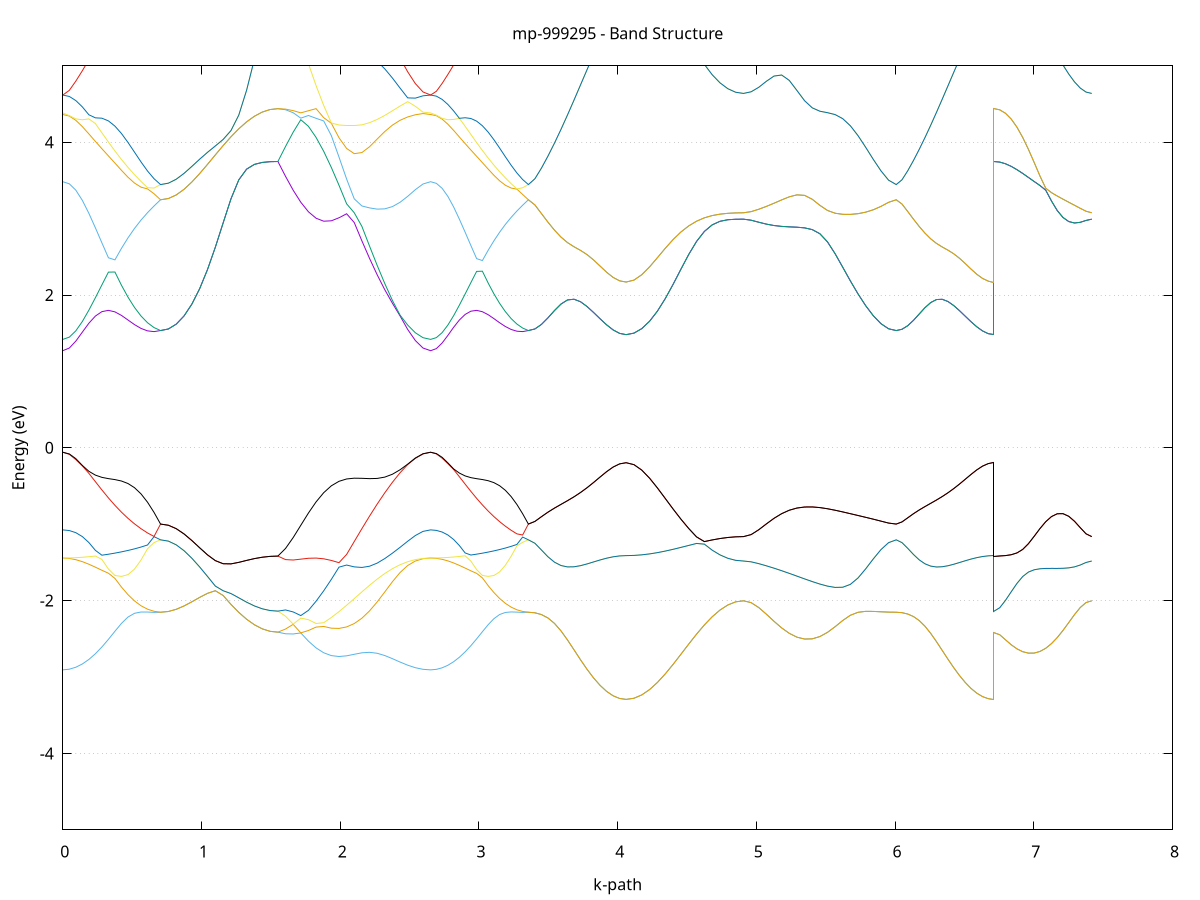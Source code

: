 set title 'mp-999295 - Band Structure'
set xlabel 'k-path'
set ylabel 'Energy (eV)'
set grid y
set yrange [-5:5]
set terminal png size 800,600
set output 'mp-999295_bands_gnuplot.png'
plot '-' using 1:2 with lines notitle, '-' using 1:2 with lines notitle, '-' using 1:2 with lines notitle, '-' using 1:2 with lines notitle, '-' using 1:2 with lines notitle, '-' using 1:2 with lines notitle, '-' using 1:2 with lines notitle, '-' using 1:2 with lines notitle, '-' using 1:2 with lines notitle, '-' using 1:2 with lines notitle, '-' using 1:2 with lines notitle, '-' using 1:2 with lines notitle, '-' using 1:2 with lines notitle, '-' using 1:2 with lines notitle, '-' using 1:2 with lines notitle, '-' using 1:2 with lines notitle, '-' using 1:2 with lines notitle, '-' using 1:2 with lines notitle, '-' using 1:2 with lines notitle, '-' using 1:2 with lines notitle, '-' using 1:2 with lines notitle, '-' using 1:2 with lines notitle, '-' using 1:2 with lines notitle, '-' using 1:2 with lines notitle
0.000000 -35.068024
0.046987 -35.067224
0.093974 -35.065024
0.140961 -35.061324
0.187947 -35.056224
0.234934 -35.049724
0.281921 -35.042124
0.328908 -35.033224
0.375895 -35.023424
0.422882 -35.012624
0.469868 -35.001124
0.516855 -34.988924
0.563842 -34.976324
0.610829 -34.963424
0.657816 -34.950424
0.704803 -34.937324
0.704803 -34.937324
0.761195 -34.936824
0.817588 -34.935224
0.873981 -34.932724
0.930373 -34.929324
0.986766 -34.925224
1.043159 -34.920524
1.099552 -34.915524
1.155944 -34.910424
1.212337 -34.905424
1.268730 -34.900724
1.325122 -34.896624
1.381515 -34.893124
1.437908 -34.890524
1.494301 -34.888924
1.550693 -34.888424
1.550693 -34.888424
1.605745 -34.889624
1.660797 -34.893024
1.715849 -34.898524
1.770900 -34.906024
1.825952 -34.915324
1.881004 -34.926224
1.936056 -34.938324
1.991107 -34.951424
2.046159 -34.965224
2.101211 -34.979224
2.156263 -34.993324
2.211314 -35.006924
2.266366 -35.019824
2.321418 -35.031624
2.376470 -35.042224
2.431521 -35.051224
2.486573 -35.058424
2.541625 -35.063724
2.596677 -35.066924
2.651728 -35.068024
2.651728 -35.068024
2.693187 -35.067424
2.734646 -35.065624
2.776105 -35.062724
2.817564 -35.058824
2.859023 -35.053724
2.900482 -35.047624
2.941941 -35.040624
2.983400 -35.032724
3.024859 -35.024024
3.066318 -35.014624
3.107777 -35.004524
3.149236 -34.994024
3.190695 -34.983124
3.232154 -34.971824
3.273613 -34.960424
3.315072 -34.948824
3.356531 -34.937324
3.356531 -34.937324
3.403518 -34.937224
3.450505 -34.936924
3.497491 -34.936424
3.544478 -34.935824
3.591465 -34.935024
3.638452 -34.934224
3.685439 -34.933224
3.732426 -34.932324
3.779412 -34.931324
3.826399 -34.930524
3.873386 -34.929724
3.920373 -34.929024
3.967360 -34.928624
4.014347 -34.928324
4.061333 -34.928224
4.061333 -34.928224
4.117726 -34.927724
4.174119 -34.926124
4.230512 -34.923624
4.286904 -34.920324
4.343297 -34.916324
4.399690 -34.911724
4.456082 -34.906824
4.512475 -34.901824
4.568868 -34.896924
4.625261 -34.892324
4.681653 -34.888224
4.738046 -34.884924
4.794439 -34.882324
4.850831 -34.880824
4.907224 -34.880324
4.907224 -34.880324
4.962276 -34.880624
5.017328 -34.881624
5.072379 -34.883324
5.127431 -34.885724
5.182483 -34.888524
5.237535 -34.891924
5.292586 -34.895724
5.347638 -34.899824
5.402690 -34.904224
5.457742 -34.908624
5.512793 -34.913124
5.567845 -34.917524
5.622897 -34.921624
5.677949 -34.925524
5.733000 -34.928924
5.788052 -34.931824
5.843104 -34.934224
5.898156 -34.935924
5.953207 -34.937024
6.008259 -34.937324
6.008259 -34.937324
6.049718 -34.937224
6.091177 -34.937024
6.132636 -34.936624
6.174095 -34.936124
6.215554 -34.935524
6.257013 -34.934824
6.298472 -34.934024
6.339931 -34.933224
6.381390 -34.932324
6.422849 -34.931524
6.464308 -34.930724
6.505767 -34.930024
6.547226 -34.929424
6.588685 -34.928924
6.630144 -34.928524
6.671603 -34.928324
6.713062 -34.928224
6.713062 -34.888424
6.754521 -34.888324
6.795980 -34.888124
6.837439 -34.887824
6.878898 -34.887324
6.920357 -34.886824
6.961816 -34.886224
7.003275 -34.885524
7.044733 -34.884724
7.086192 -34.884024
7.127651 -34.883224
7.169110 -34.882524
7.210569 -34.881924
7.252028 -34.881324
7.293487 -34.880924
7.334946 -34.880524
7.376405 -34.880324
7.417864 -34.880324
e
0.000000 -34.820124
0.046987 -34.820724
0.093974 -34.822524
0.140961 -34.825524
0.187947 -34.829624
0.234934 -34.834924
0.281921 -34.841324
0.328908 -34.848824
0.375895 -34.857324
0.422882 -34.866724
0.469868 -34.876924
0.516855 -34.887924
0.563842 -34.899624
0.610829 -34.911824
0.657816 -34.924424
0.704803 -34.937324
0.704803 -34.937324
0.761195 -34.936824
0.817588 -34.935224
0.873981 -34.932724
0.930373 -34.929324
0.986766 -34.925224
1.043159 -34.920524
1.099552 -34.915524
1.155944 -34.910424
1.212337 -34.905424
1.268730 -34.900724
1.325122 -34.896624
1.381515 -34.893124
1.437908 -34.890524
1.494301 -34.888924
1.550693 -34.888424
1.550693 -34.888424
1.605745 -34.887924
1.660797 -34.886724
1.715849 -34.884624
1.770900 -34.881824
1.825952 -34.878424
1.881004 -34.874324
1.936056 -34.869724
1.991107 -34.864824
2.046159 -34.859624
2.101211 -34.854324
2.156263 -34.848924
2.211314 -34.843724
2.266366 -34.838824
2.321418 -34.834224
2.376470 -34.830124
2.431521 -34.826624
2.486573 -34.823824
2.541625 -34.821824
2.596677 -34.820524
2.651728 -34.820124
2.651728 -34.820124
2.693187 -34.820624
2.734646 -34.822024
2.776105 -34.824324
2.817564 -34.827524
2.859023 -34.831724
2.900482 -34.836724
2.941941 -34.842624
2.983400 -34.849324
3.024859 -34.856724
3.066318 -34.864924
3.107777 -34.873824
3.149236 -34.883324
3.190695 -34.893324
3.232154 -34.903824
3.273613 -34.914724
3.315072 -34.925924
3.356531 -34.937324
3.356531 -34.937324
3.403518 -34.937224
3.450505 -34.936924
3.497491 -34.936424
3.544478 -34.935824
3.591465 -34.935024
3.638452 -34.934224
3.685439 -34.933224
3.732426 -34.932324
3.779412 -34.931324
3.826399 -34.930524
3.873386 -34.929724
3.920373 -34.929024
3.967360 -34.928624
4.014347 -34.928324
4.061333 -34.928224
4.061333 -34.928224
4.117726 -34.927724
4.174119 -34.926124
4.230512 -34.923624
4.286904 -34.920324
4.343297 -34.916324
4.399690 -34.911724
4.456082 -34.906824
4.512475 -34.901824
4.568868 -34.896924
4.625261 -34.892324
4.681653 -34.888224
4.738046 -34.884924
4.794439 -34.882324
4.850831 -34.880824
4.907224 -34.880324
4.907224 -34.880324
4.962276 -34.880624
5.017328 -34.881624
5.072379 -34.883324
5.127431 -34.885724
5.182483 -34.888524
5.237535 -34.891924
5.292586 -34.895724
5.347638 -34.899824
5.402690 -34.904224
5.457742 -34.908624
5.512793 -34.913124
5.567845 -34.917524
5.622897 -34.921624
5.677949 -34.925524
5.733000 -34.928924
5.788052 -34.931824
5.843104 -34.934224
5.898156 -34.935924
5.953207 -34.937024
6.008259 -34.937324
6.008259 -34.937324
6.049718 -34.937224
6.091177 -34.937024
6.132636 -34.936624
6.174095 -34.936124
6.215554 -34.935524
6.257013 -34.934824
6.298472 -34.934024
6.339931 -34.933224
6.381390 -34.932324
6.422849 -34.931524
6.464308 -34.930724
6.505767 -34.930024
6.547226 -34.929424
6.588685 -34.928924
6.630144 -34.928524
6.671603 -34.928324
6.713062 -34.928224
6.713062 -34.888424
6.754521 -34.888324
6.795980 -34.888124
6.837439 -34.887824
6.878898 -34.887324
6.920357 -34.886824
6.961816 -34.886224
7.003275 -34.885524
7.044733 -34.884724
7.086192 -34.884024
7.127651 -34.883224
7.169110 -34.882524
7.210569 -34.881924
7.252028 -34.881324
7.293487 -34.880924
7.334946 -34.880524
7.376405 -34.880324
7.417864 -34.880324
e
0.000000 -17.554824
0.046987 -17.558124
0.093974 -17.567424
0.140961 -17.582224
0.187947 -17.601224
0.234934 -17.622824
0.281921 -17.645524
0.328908 -17.667624
0.375895 -17.687324
0.422882 -17.703224
0.469868 -17.714024
0.516855 -17.718524
0.563842 -17.716024
0.610829 -17.705824
0.657816 -17.687924
0.704803 -17.662524
0.704803 -17.662524
0.761195 -17.667324
0.817588 -17.681824
0.873981 -17.705724
0.930373 -17.738424
0.986766 -17.778824
1.043159 -17.825124
1.099552 -17.875524
1.155944 -17.927424
1.212337 -17.978524
1.268730 -18.026224
1.325122 -18.068524
1.381515 -18.103424
1.437908 -18.129424
1.494301 -18.145524
1.550693 -18.150924
1.550693 -18.150924
1.605745 -18.160524
1.660797 -18.159724
1.715849 -18.149124
1.770900 -18.129224
1.825952 -18.100824
1.881004 -18.064624
1.936056 -18.021824
1.991107 -17.973524
2.046159 -17.921024
2.101211 -17.865724
2.156263 -17.809224
2.211314 -17.753324
2.266366 -17.699924
2.321418 -17.651424
2.376470 -17.610724
2.431521 -17.580924
2.486573 -17.563824
2.541625 -17.556924
2.596677 -17.555124
2.651728 -17.554824
2.651728 -17.554824
2.693187 -17.557324
2.734646 -17.564724
2.776105 -17.576424
2.817564 -17.591824
2.859023 -17.609924
2.900482 -17.629524
2.941941 -17.649524
2.983400 -17.668824
3.024859 -17.686324
3.066318 -17.700824
3.107777 -17.711424
3.149236 -17.717524
3.190695 -17.718224
3.232154 -17.713324
3.273613 -17.702324
3.315072 -17.685324
3.356531 -17.662524
3.356531 -17.662524
3.403518 -17.678024
3.450505 -17.720124
3.497491 -17.779924
3.544478 -17.849324
3.591465 -17.922624
3.638452 -17.996224
3.685439 -18.067224
3.732426 -18.133824
3.779412 -18.194424
3.826399 -18.247624
3.873386 -18.292424
3.920373 -18.328124
3.967360 -18.354024
4.014347 -18.369724
4.061333 -18.375024
4.061333 -18.375024
4.117726 -18.370624
4.174119 -18.357324
4.230512 -18.335524
4.286904 -18.305424
4.343297 -18.267424
4.399690 -18.222224
4.456082 -18.170624
4.512475 -18.113524
4.568868 -18.052324
4.625261 -17.988824
4.681653 -17.925524
4.738046 -17.865724
4.794439 -17.814624
4.850831 -17.779124
4.907224 -17.766124
4.907224 -17.766124
4.962276 -17.779724
5.017328 -17.812424
5.072379 -17.852824
5.127431 -17.893824
5.182483 -17.931324
5.237535 -17.962824
5.292586 -17.986524
5.347638 -18.001424
5.402690 -18.006724
5.457742 -18.002224
5.512793 -17.987924
5.567845 -17.964224
5.622897 -17.931824
5.677949 -17.891824
5.733000 -17.846024
5.788052 -17.797024
5.843104 -17.748124
5.898156 -17.704824
5.953207 -17.673924
6.008259 -17.662524
6.008259 -17.662524
6.049718 -17.674624
6.091177 -17.708324
6.132636 -17.757424
6.174095 -17.815824
6.215554 -17.879224
6.257013 -17.944324
6.298472 -18.008924
6.339931 -18.071324
6.381390 -18.130124
6.422849 -18.184224
6.464308 -18.232724
6.505767 -18.275024
6.547226 -18.310424
6.588685 -18.338424
6.630144 -18.358624
6.671603 -18.370924
6.713062 -18.375024
6.713062 -18.150924
6.754521 -18.148924
6.795980 -18.142924
6.837439 -18.132924
6.878898 -18.119124
6.920357 -18.101624
6.961816 -18.080624
7.003275 -18.056324
7.044733 -18.029124
7.086192 -17.999224
7.127651 -17.967124
7.169110 -17.933424
7.210569 -17.898624
7.252028 -17.863524
7.293487 -17.829624
7.334946 -17.798824
7.376405 -17.775424
7.417864 -17.766124
e
0.000000 -17.554824
0.046987 -17.552524
0.093974 -17.545624
0.140961 -17.534124
0.187947 -17.518124
0.234934 -17.497924
0.281921 -17.473524
0.328908 -17.445324
0.375895 -17.417724
0.422882 -17.438224
0.469868 -17.469224
0.516855 -17.508024
0.563842 -17.550324
0.610829 -17.592024
0.657816 -17.630124
0.704803 -17.662524
0.704803 -17.662524
0.761195 -17.667324
0.817588 -17.681824
0.873981 -17.705724
0.930373 -17.738424
0.986766 -17.778824
1.043159 -17.825124
1.099552 -17.875524
1.155944 -17.927424
1.212337 -17.978524
1.268730 -18.026224
1.325122 -18.068524
1.381515 -18.103424
1.437908 -18.129424
1.494301 -18.145524
1.550693 -18.150924
1.550693 -18.150924
1.605745 -18.130824
1.660797 -18.100124
1.715849 -18.058824
1.770900 -18.007324
1.825952 -17.946024
1.881004 -17.876024
1.936056 -17.798424
1.991107 -17.715124
2.046159 -17.629324
2.101211 -17.546824
2.156263 -17.478424
2.211314 -17.438424
2.266366 -17.428124
2.321418 -17.453624
2.376470 -17.483224
2.431521 -17.508324
2.486573 -17.528424
2.541625 -17.543024
2.596677 -17.551924
2.651728 -17.554824
2.651728 -17.554824
2.693187 -17.553024
2.734646 -17.547624
2.776105 -17.538624
2.817564 -17.526224
2.859023 -17.510324
2.900482 -17.491124
2.941941 -17.468824
2.983400 -17.443624
3.024859 -17.416924
3.066318 -17.433824
3.107777 -17.459124
3.149236 -17.491424
3.190695 -17.527724
3.232154 -17.565224
3.273613 -17.601424
3.315072 -17.634224
3.356531 -17.662524
3.356531 -17.662524
3.403518 -17.678024
3.450505 -17.720124
3.497491 -17.779924
3.544478 -17.849324
3.591465 -17.922624
3.638452 -17.996224
3.685439 -18.067224
3.732426 -18.133824
3.779412 -18.194424
3.826399 -18.247624
3.873386 -18.292424
3.920373 -18.328124
3.967360 -18.354024
4.014347 -18.369724
4.061333 -18.375024
4.061333 -18.375024
4.117726 -18.370624
4.174119 -18.357324
4.230512 -18.335524
4.286904 -18.305424
4.343297 -18.267424
4.399690 -18.222224
4.456082 -18.170624
4.512475 -18.113524
4.568868 -18.052324
4.625261 -17.988824
4.681653 -17.925524
4.738046 -17.865724
4.794439 -17.814624
4.850831 -17.779124
4.907224 -17.766124
4.907224 -17.766124
4.962276 -17.779724
5.017328 -17.812424
5.072379 -17.852824
5.127431 -17.893824
5.182483 -17.931324
5.237535 -17.962824
5.292586 -17.986524
5.347638 -18.001424
5.402690 -18.006724
5.457742 -18.002224
5.512793 -17.987924
5.567845 -17.964224
5.622897 -17.931824
5.677949 -17.891824
5.733000 -17.846024
5.788052 -17.797024
5.843104 -17.748124
5.898156 -17.704824
5.953207 -17.673924
6.008259 -17.662524
6.008259 -17.662524
6.049718 -17.674624
6.091177 -17.708324
6.132636 -17.757424
6.174095 -17.815824
6.215554 -17.879224
6.257013 -17.944324
6.298472 -18.008924
6.339931 -18.071324
6.381390 -18.130124
6.422849 -18.184224
6.464308 -18.232724
6.505767 -18.275024
6.547226 -18.310424
6.588685 -18.338424
6.630144 -18.358624
6.671603 -18.370924
6.713062 -18.375024
6.713062 -18.150924
6.754521 -18.148924
6.795980 -18.142924
6.837439 -18.132924
6.878898 -18.119124
6.920357 -18.101624
6.961816 -18.080624
7.003275 -18.056324
7.044733 -18.029124
7.086192 -17.999224
7.127651 -17.967124
7.169110 -17.933424
7.210569 -17.898624
7.252028 -17.863524
7.293487 -17.829624
7.334946 -17.798824
7.376405 -17.775424
7.417864 -17.766124
e
0.000000 -17.422124
0.046987 -17.421224
0.093974 -17.418724
0.140961 -17.414924
0.187947 -17.410524
0.234934 -17.406524
0.281921 -17.404724
0.328908 -17.407424
0.375895 -17.413524
0.422882 -17.378424
0.469868 -17.340424
0.516855 -17.299924
0.563842 -17.257224
0.610829 -17.212824
0.657816 -17.167324
0.704803 -17.121024
0.704803 -17.121024
0.761195 -17.120024
0.817588 -17.117124
0.873981 -17.112524
0.930373 -17.106324
0.986766 -17.098724
1.043159 -17.090224
1.099552 -17.081024
1.155944 -17.071624
1.212337 -17.062324
1.268730 -17.053724
1.325122 -17.046024
1.381515 -17.039624
1.437908 -17.034824
1.494301 -17.031824
1.550693 -17.030824
1.550693 -17.030824
1.605745 -17.035024
1.660797 -17.045524
1.715849 -17.062424
1.770900 -17.085424
1.825952 -17.113724
1.881004 -17.146624
1.936056 -17.183024
1.991107 -17.222024
2.046159 -17.262624
2.101211 -17.303624
2.156263 -17.344224
2.211314 -17.383324
2.266366 -17.420024
2.321418 -17.433224
2.376470 -17.441124
2.431521 -17.444624
2.486573 -17.440924
2.541625 -17.432524
2.596677 -17.425024
2.651728 -17.422124
2.651728 -17.422124
2.693187 -17.421424
2.734646 -17.419424
2.776105 -17.416424
2.817564 -17.412624
2.859023 -17.408724
2.900482 -17.405724
2.941941 -17.404824
2.983400 -17.407824
3.024859 -17.415524
3.066318 -17.384924
3.107777 -17.351924
3.149236 -17.316924
3.190695 -17.280024
3.232154 -17.241724
3.273613 -17.202224
3.315072 -17.161924
3.356531 -17.121024
3.356531 -17.121024
3.403518 -17.109224
3.450505 -17.079424
3.497491 -17.045424
3.544478 -17.021524
3.591465 -17.009124
3.638452 -17.001924
3.685439 -16.996924
3.732426 -16.992924
3.779412 -16.989524
3.826399 -16.986524
3.873386 -16.984024
3.920373 -16.982024
3.967360 -16.980624
4.014347 -16.979724
4.061333 -16.979424
4.061333 -16.979424
4.117726 -16.986624
4.174119 -17.007924
4.230512 -17.042124
4.286904 -17.087524
4.343297 -17.141724
4.399690 -17.202124
4.456082 -17.265824
4.512475 -17.329924
4.568868 -17.391724
4.625261 -17.448724
4.681653 -17.498524
4.738046 -17.539324
4.794439 -17.569524
4.850831 -17.588124
4.907224 -17.594424
4.907224 -17.594424
4.962276 -17.584524
5.017328 -17.561424
5.072379 -17.533224
5.127431 -17.503024
5.182483 -17.471024
5.237535 -17.437324
5.292586 -17.401724
5.347638 -17.364424
5.402690 -17.325924
5.457742 -17.286924
5.512793 -17.248124
5.567845 -17.210624
5.622897 -17.175324
5.677949 -17.143624
5.733000 -17.117124
5.788052 -17.098524
5.843104 -17.091824
5.898156 -17.099724
5.953207 -17.114124
6.008259 -17.121024
6.008259 -17.121024
6.049718 -17.111724
6.091177 -17.087424
6.132636 -17.056824
6.174095 -17.031024
6.215554 -17.015424
6.257013 -17.006624
6.298472 -17.000924
6.339931 -16.996724
6.381390 -16.993124
6.422849 -16.990024
6.464308 -16.987324
6.505767 -16.985024
6.547226 -16.983024
6.588685 -16.981424
6.630144 -16.980324
6.671603 -16.979624
6.713062 -16.979424
6.713062 -17.030824
6.754521 -17.036124
6.795980 -17.051424
6.837439 -17.075424
6.878898 -17.106524
6.920357 -17.143124
6.961816 -17.183824
7.003275 -17.227324
7.044733 -17.272524
7.086192 -17.318324
7.127651 -17.363724
7.169110 -17.408024
7.210569 -17.450724
7.252028 -17.491024
7.293487 -17.528224
7.334946 -17.560724
7.376405 -17.584924
7.417864 -17.594424
e
0.000000 -16.709524
0.046987 -16.711024
0.093974 -16.715524
0.140961 -16.735924
0.187947 -16.783824
0.234934 -16.838624
0.281921 -16.895824
0.328908 -16.950224
0.375895 -16.996224
0.422882 -17.029024
0.469868 -17.046524
0.516855 -17.049824
0.563842 -17.042024
0.610829 -17.028224
0.657816 -17.074524
0.704803 -17.121024
0.704803 -17.121024
0.761195 -17.120024
0.817588 -17.117124
0.873981 -17.112524
0.930373 -17.106324
0.986766 -17.098724
1.043159 -17.090224
1.099552 -17.081024
1.155944 -17.071624
1.212337 -17.062324
1.268730 -17.053724
1.325122 -17.046024
1.381515 -17.039624
1.437908 -17.034824
1.494301 -17.031824
1.550693 -17.030824
1.550693 -17.030824
1.605745 -17.028024
1.660797 -17.021624
1.715849 -17.011224
1.770900 -16.997024
1.825952 -16.997924
1.881004 -17.035324
1.936056 -17.074324
1.991107 -17.112524
2.046159 -17.146724
2.101211 -17.171224
2.156263 -17.175924
2.211314 -17.147524
2.266366 -17.086024
2.321418 -17.007424
2.376470 -16.926124
2.431521 -16.850624
2.486573 -16.787224
2.541625 -16.741224
2.596677 -16.716424
2.651728 -16.709524
2.651728 -16.709524
2.693187 -16.710724
2.734646 -16.714224
2.776105 -16.721424
2.817564 -16.760124
2.859023 -16.805724
2.900482 -16.855424
2.941941 -16.905724
2.983400 -16.953224
3.024859 -16.993824
3.066318 -17.024324
3.107777 -17.042924
3.149236 -17.049924
3.190695 -17.047324
3.232154 -17.037324
3.273613 -17.039124
3.315072 -17.079924
3.356531 -17.121024
3.356531 -17.121024
3.403518 -17.109224
3.450505 -17.079424
3.497491 -17.045424
3.544478 -17.021524
3.591465 -17.009124
3.638452 -17.001924
3.685439 -16.996924
3.732426 -16.992924
3.779412 -16.989524
3.826399 -16.986524
3.873386 -16.984024
3.920373 -16.982024
3.967360 -16.980624
4.014347 -16.979724
4.061333 -16.979424
4.061333 -16.979424
4.117726 -16.986624
4.174119 -17.007924
4.230512 -17.042124
4.286904 -17.087524
4.343297 -17.141724
4.399690 -17.202124
4.456082 -17.265824
4.512475 -17.329924
4.568868 -17.391724
4.625261 -17.448724
4.681653 -17.498524
4.738046 -17.539324
4.794439 -17.569524
4.850831 -17.588124
4.907224 -17.594424
4.907224 -17.594424
4.962276 -17.584524
5.017328 -17.561424
5.072379 -17.533224
5.127431 -17.503024
5.182483 -17.471024
5.237535 -17.437324
5.292586 -17.401724
5.347638 -17.364424
5.402690 -17.325924
5.457742 -17.286924
5.512793 -17.248124
5.567845 -17.210624
5.622897 -17.175324
5.677949 -17.143624
5.733000 -17.117124
5.788052 -17.098524
5.843104 -17.091824
5.898156 -17.099724
5.953207 -17.114124
6.008259 -17.121024
6.008259 -17.121024
6.049718 -17.111724
6.091177 -17.087424
6.132636 -17.056824
6.174095 -17.031024
6.215554 -17.015424
6.257013 -17.006624
6.298472 -17.000924
6.339931 -16.996724
6.381390 -16.993124
6.422849 -16.990024
6.464308 -16.987324
6.505767 -16.985024
6.547226 -16.983024
6.588685 -16.981424
6.630144 -16.980324
6.671603 -16.979624
6.713062 -16.979424
6.713062 -17.030824
6.754521 -17.036124
6.795980 -17.051424
6.837439 -17.075424
6.878898 -17.106524
6.920357 -17.143124
6.961816 -17.183824
7.003275 -17.227324
7.044733 -17.272524
7.086192 -17.318324
7.127651 -17.363724
7.169110 -17.408024
7.210569 -17.450724
7.252028 -17.491024
7.293487 -17.528224
7.334946 -17.560724
7.376405 -17.584924
7.417864 -17.594424
e
0.000000 -16.667224
0.046987 -16.675324
0.093974 -16.698824
0.140961 -16.723024
0.187947 -16.733424
0.234934 -16.746724
0.281921 -16.762724
0.328908 -16.785624
0.375895 -16.819524
0.422882 -16.856624
0.469868 -16.896524
0.516855 -16.938824
0.563842 -16.982824
0.610829 -17.026624
0.657816 -17.006024
0.704803 -16.982024
0.704803 -16.982024
0.761195 -16.982024
0.817588 -16.981824
0.873981 -16.980724
0.930373 -16.978124
0.986766 -16.973624
1.043159 -16.966924
1.099552 -16.958024
1.155944 -16.947624
1.212337 -16.936324
1.268730 -16.924824
1.325122 -16.914024
1.381515 -16.904724
1.437908 -16.897624
1.494301 -16.893124
1.550693 -16.891524
1.550693 -16.891524
1.605745 -16.899724
1.660797 -16.914124
1.715849 -16.935924
1.770900 -16.964224
1.825952 -16.979324
1.881004 -16.958424
1.936056 -16.934924
1.991107 -16.909224
2.046159 -16.881924
2.101211 -16.853724
2.156263 -16.825224
2.211314 -16.797224
2.266366 -16.770424
2.321418 -16.745424
2.376470 -16.723024
2.431521 -16.703724
2.486573 -16.692324
2.541625 -16.682324
2.596677 -16.672224
2.651728 -16.667224
2.651728 -16.667224
2.693187 -16.673524
2.734646 -16.692024
2.776105 -16.720024
2.817564 -16.728224
2.859023 -16.738624
2.900482 -16.751124
2.941941 -16.765724
2.983400 -16.787524
3.024859 -16.817424
3.066318 -16.849824
3.107777 -16.884524
3.149236 -16.921124
3.190695 -16.959324
3.232154 -16.998724
3.273613 -17.022124
3.315072 -17.003324
3.356531 -16.982024
3.356531 -16.982024
3.403518 -16.980224
3.450505 -16.973624
3.497491 -16.957124
3.544478 -16.923924
3.591465 -16.877824
3.638452 -16.827924
3.685439 -16.779524
3.732426 -16.734824
3.779412 -16.695024
3.826399 -16.660924
3.873386 -16.632724
3.920373 -16.610724
3.967360 -16.594924
4.014347 -16.585424
4.061333 -16.582224
4.061333 -16.582224
4.117726 -16.586124
4.174119 -16.597824
4.230512 -16.617224
4.286904 -16.644224
4.343297 -16.678424
4.399690 -16.719424
4.456082 -16.766724
4.512475 -16.819424
4.568868 -16.876424
4.625261 -16.936224
4.681653 -16.996324
4.738046 -17.053524
4.794439 -17.102724
4.850831 -17.137124
4.907224 -17.149624
4.907224 -17.149624
4.962276 -17.140224
5.017328 -17.113524
5.072379 -17.073524
5.127431 -17.025424
5.182483 -16.974124
5.237535 -16.924224
5.292586 -16.879024
5.347638 -16.841524
5.402690 -16.813924
5.457742 -16.797524
5.512793 -16.793224
5.567845 -16.801024
5.622897 -16.820324
5.677949 -16.849224
5.733000 -16.885024
5.788052 -16.922924
5.843104 -16.955224
5.898156 -16.974224
5.953207 -16.980824
6.008259 -16.982024
6.008259 -16.982024
6.049718 -16.980724
6.091177 -16.975724
6.132636 -16.964524
6.174095 -16.941724
6.215554 -16.905924
6.257013 -16.863224
6.298472 -16.819224
6.339931 -16.776724
6.381390 -16.737324
6.422849 -16.701724
6.464308 -16.670324
6.505767 -16.643624
6.547226 -16.621624
6.588685 -16.604424
6.630144 -16.592124
6.671603 -16.584724
6.713062 -16.582224
6.713062 -16.891524
6.754521 -16.892324
6.795980 -16.895124
6.837439 -16.900724
6.878898 -16.909624
6.920357 -16.922124
6.961816 -16.938324
7.003275 -16.957824
7.044733 -16.980024
7.086192 -17.004324
7.127651 -17.029724
7.169110 -17.055424
7.210569 -17.080224
7.252028 -17.102924
7.293487 -17.122224
7.334946 -17.137124
7.376405 -17.146424
7.417864 -17.149624
e
0.000000 -16.667224
0.046987 -16.669824
0.093974 -16.677424
0.140961 -16.689924
0.187947 -16.707224
0.234934 -16.729124
0.281921 -16.755424
0.328908 -16.781124
0.375895 -16.801924
0.422882 -16.824824
0.469868 -16.849324
0.516855 -16.875224
0.563842 -16.902024
0.610829 -16.929224
0.657816 -16.956124
0.704803 -16.982024
0.704803 -16.982024
0.761195 -16.982024
0.817588 -16.981824
0.873981 -16.980724
0.930373 -16.978124
0.986766 -16.973624
1.043159 -16.966924
1.099552 -16.958024
1.155944 -16.947624
1.212337 -16.936324
1.268730 -16.924824
1.325122 -16.914024
1.381515 -16.904724
1.437908 -16.897624
1.494301 -16.893124
1.550693 -16.891524
1.550693 -16.891524
1.605745 -16.886624
1.660797 -16.881824
1.715849 -16.875524
1.770900 -16.867224
1.825952 -16.857124
1.881004 -16.845324
1.936056 -16.832024
1.991107 -16.817624
2.046159 -16.802324
2.101211 -16.786624
2.156263 -16.770724
2.211314 -16.755224
2.266366 -16.740324
2.321418 -16.726424
2.376470 -16.713824
2.431521 -16.702524
2.486573 -16.688124
2.541625 -16.676624
2.596677 -16.669624
2.651728 -16.667224
2.651728 -16.667224
2.693187 -16.669224
2.734646 -16.675124
2.776105 -16.684924
2.817564 -16.698524
2.859023 -16.715724
2.900482 -16.736424
2.941941 -16.760424
2.983400 -16.782324
3.024859 -16.800624
3.066318 -16.820624
3.107777 -16.841924
3.149236 -16.864424
3.190695 -16.887724
3.232154 -16.911624
3.273613 -16.935624
3.315072 -16.959224
3.356531 -16.982024
3.356531 -16.982024
3.403518 -16.980224
3.450505 -16.973624
3.497491 -16.957124
3.544478 -16.923924
3.591465 -16.877824
3.638452 -16.827924
3.685439 -16.779524
3.732426 -16.734824
3.779412 -16.695024
3.826399 -16.660924
3.873386 -16.632724
3.920373 -16.610724
3.967360 -16.594924
4.014347 -16.585424
4.061333 -16.582224
4.061333 -16.582224
4.117726 -16.586124
4.174119 -16.597824
4.230512 -16.617224
4.286904 -16.644224
4.343297 -16.678424
4.399690 -16.719424
4.456082 -16.766724
4.512475 -16.819424
4.568868 -16.876424
4.625261 -16.936224
4.681653 -16.996324
4.738046 -17.053524
4.794439 -17.102724
4.850831 -17.137124
4.907224 -17.149624
4.907224 -17.149624
4.962276 -17.140224
5.017328 -17.113524
5.072379 -17.073524
5.127431 -17.025424
5.182483 -16.974124
5.237535 -16.924224
5.292586 -16.879024
5.347638 -16.841524
5.402690 -16.813924
5.457742 -16.797524
5.512793 -16.793224
5.567845 -16.801024
5.622897 -16.820324
5.677949 -16.849224
5.733000 -16.885024
5.788052 -16.922924
5.843104 -16.955224
5.898156 -16.974224
5.953207 -16.980824
6.008259 -16.982024
6.008259 -16.982024
6.049718 -16.980724
6.091177 -16.975724
6.132636 -16.964524
6.174095 -16.941724
6.215554 -16.905924
6.257013 -16.863224
6.298472 -16.819224
6.339931 -16.776724
6.381390 -16.737324
6.422849 -16.701724
6.464308 -16.670324
6.505767 -16.643624
6.547226 -16.621624
6.588685 -16.604424
6.630144 -16.592124
6.671603 -16.584724
6.713062 -16.582224
6.713062 -16.891524
6.754521 -16.892324
6.795980 -16.895124
6.837439 -16.900724
6.878898 -16.909624
6.920357 -16.922124
6.961816 -16.938324
7.003275 -16.957824
7.044733 -16.980024
7.086192 -17.004324
7.127651 -17.029724
7.169110 -17.055424
7.210569 -17.080224
7.252028 -17.102924
7.293487 -17.122224
7.334946 -17.137124
7.376405 -17.146424
7.417864 -17.149624
e
0.000000 -12.275224
0.046987 -12.264624
0.093974 -12.233024
0.140961 -12.181824
0.187947 -12.113024
0.234934 -12.029324
0.281921 -11.933724
0.328908 -11.830024
0.375895 -11.722024
0.422882 -11.613524
0.469868 -11.508524
0.516855 -11.410924
0.563842 -11.324424
0.610829 -11.252524
0.657816 -11.197924
0.704803 -11.162924
0.704803 -11.162924
0.761195 -11.164524
0.817588 -11.169224
0.873981 -11.176924
0.930373 -11.187524
0.986766 -11.200424
1.043159 -11.215424
1.099552 -11.231924
1.155944 -11.249224
1.212337 -11.266524
1.268730 -11.283124
1.325122 -11.298024
1.381515 -11.310624
1.437908 -11.320224
1.494301 -11.326224
1.550693 -11.328224
1.550693 -11.328224
1.605745 -11.343624
1.660797 -11.361924
1.715849 -11.384724
1.770900 -11.413024
1.825952 -11.448124
1.881004 -11.490924
1.936056 -11.541524
1.991107 -11.600024
2.046159 -11.665624
2.101211 -11.736924
2.156263 -11.812324
2.211314 -11.889324
2.266366 -11.965624
2.321418 -12.038424
2.376470 -12.105124
2.431521 -12.163424
2.486573 -12.211024
2.541625 -12.246324
2.596677 -12.268024
2.651728 -12.275224
2.651728 -12.275224
2.693187 -12.267024
2.734646 -12.242324
2.776105 -12.202024
2.817564 -12.147424
2.859023 -12.080224
2.900482 -12.002224
2.941941 -11.915924
2.983400 -11.823824
3.024859 -11.728424
3.066318 -11.632524
3.107777 -11.538724
3.149236 -11.449924
3.190695 -11.368624
3.232154 -11.297224
3.273613 -11.238024
3.315072 -11.192724
3.356531 -11.162924
3.356531 -11.162924
3.403518 -11.155724
3.450505 -11.134124
3.497491 -11.099124
3.544478 -11.052124
3.591465 -10.994924
3.638452 -10.930024
3.685439 -10.860024
3.732426 -10.787924
3.779412 -10.716824
3.826399 -10.649924
3.873386 -10.590224
3.920373 -10.540524
3.967360 -10.503124
4.014347 -10.480024
4.061333 -10.472224
4.061333 -10.472224
4.117726 -10.473624
4.174119 -10.477824
4.230512 -10.484724
4.286904 -10.493824
4.343297 -10.504724
4.399690 -10.517124
4.456082 -10.530224
4.512475 -10.543524
4.568868 -10.556424
4.625261 -10.568324
4.681653 -10.578924
4.738046 -10.587524
4.794439 -10.593824
4.850831 -10.597824
4.907224 -10.599124
4.907224 -10.599124
4.962276 -10.602524
5.017328 -10.612724
5.072379 -10.629424
5.127431 -10.652424
5.182483 -10.681324
5.237535 -10.715324
5.292586 -10.753824
5.347638 -10.795724
5.402690 -10.839924
5.457742 -10.885124
5.512793 -10.930224
5.567845 -10.973724
5.622897 -11.014724
5.677949 -11.052024
5.733000 -11.084724
5.788052 -11.112324
5.843104 -11.134224
5.898156 -11.150124
5.953207 -11.159724
6.008259 -11.162924
6.008259 -11.162924
6.049718 -11.157324
6.091177 -11.140424
6.132636 -11.112924
6.174095 -11.075624
6.215554 -11.029624
6.257013 -10.976524
6.298472 -10.917924
6.339931 -10.855824
6.381390 -10.792224
6.422849 -10.729124
6.464308 -10.668924
6.505767 -10.613724
6.547226 -10.565424
6.588685 -10.525824
6.630144 -10.496324
6.671603 -10.478224
6.713062 -10.472224
6.713062 -11.328224
6.754521 -11.321524
6.795980 -11.301724
6.837439 -11.269724
6.878898 -11.226624
6.920357 -11.174324
6.961816 -11.114824
7.003275 -11.050424
7.044733 -10.983424
7.086192 -10.916224
7.127651 -10.851024
7.169110 -10.790124
7.210569 -10.735224
7.252028 -10.688024
7.293487 -10.649924
7.334946 -10.621924
7.376405 -10.604924
7.417864 -10.599124
e
0.000000 -12.032624
0.046987 -12.020724
0.093974 -11.985624
0.140961 -11.929524
0.187947 -11.855724
0.234934 -11.768624
0.281921 -11.672924
0.328908 -11.573524
0.375895 -11.475424
0.422882 -11.383624
0.469868 -11.302324
0.516855 -11.235524
0.563842 -11.186324
0.610829 -11.157124
0.657816 -11.149124
0.704803 -11.162924
0.704803 -11.162924
0.761195 -11.164524
0.817588 -11.169224
0.873981 -11.176924
0.930373 -11.187524
0.986766 -11.200424
1.043159 -11.215424
1.099552 -11.231924
1.155944 -11.249224
1.212337 -11.266524
1.268730 -11.283124
1.325122 -11.298024
1.381515 -11.310624
1.437908 -11.320224
1.494301 -11.326224
1.550693 -11.328224
1.550693 -11.328224
1.605745 -11.314824
1.660797 -11.302824
1.715849 -11.292724
1.770900 -11.285624
1.825952 -11.283424
1.881004 -11.288524
1.936056 -11.303024
1.991107 -11.328724
2.046159 -11.366824
2.101211 -11.417624
2.156263 -11.480224
2.211314 -11.552724
2.266366 -11.632424
2.321418 -11.715324
2.376470 -11.797224
2.431521 -11.873424
2.486573 -11.939024
2.541625 -11.989624
2.596677 -12.021724
2.651728 -12.032624
2.651728 -12.032624
2.693187 -12.023324
2.734646 -11.995824
2.776105 -11.951524
2.817564 -11.892424
2.859023 -11.821224
2.900482 -11.741224
2.941941 -11.655524
2.983400 -11.567624
3.024859 -11.481124
3.066318 -11.399124
3.107777 -11.324924
3.149236 -11.261024
3.190695 -11.210024
3.232154 -11.173624
3.273613 -11.153324
3.315072 -11.149624
3.356531 -11.162924
3.356531 -11.162924
3.403518 -11.155724
3.450505 -11.134124
3.497491 -11.099124
3.544478 -11.052124
3.591465 -10.994924
3.638452 -10.930024
3.685439 -10.860024
3.732426 -10.787924
3.779412 -10.716824
3.826399 -10.649924
3.873386 -10.590224
3.920373 -10.540524
3.967360 -10.503124
4.014347 -10.480024
4.061333 -10.472224
4.061333 -10.472224
4.117726 -10.473624
4.174119 -10.477824
4.230512 -10.484724
4.286904 -10.493824
4.343297 -10.504724
4.399690 -10.517124
4.456082 -10.530224
4.512475 -10.543524
4.568868 -10.556424
4.625261 -10.568324
4.681653 -10.578924
4.738046 -10.587524
4.794439 -10.593824
4.850831 -10.597824
4.907224 -10.599124
4.907224 -10.599124
4.962276 -10.602524
5.017328 -10.612724
5.072379 -10.629424
5.127431 -10.652424
5.182483 -10.681324
5.237535 -10.715324
5.292586 -10.753824
5.347638 -10.795724
5.402690 -10.839924
5.457742 -10.885124
5.512793 -10.930224
5.567845 -10.973724
5.622897 -11.014724
5.677949 -11.052024
5.733000 -11.084724
5.788052 -11.112324
5.843104 -11.134224
5.898156 -11.150124
5.953207 -11.159724
6.008259 -11.162924
6.008259 -11.162924
6.049718 -11.157324
6.091177 -11.140424
6.132636 -11.112924
6.174095 -11.075624
6.215554 -11.029624
6.257013 -10.976524
6.298472 -10.917924
6.339931 -10.855824
6.381390 -10.792224
6.422849 -10.729124
6.464308 -10.668924
6.505767 -10.613724
6.547226 -10.565424
6.588685 -10.525824
6.630144 -10.496324
6.671603 -10.478224
6.713062 -10.472224
6.713062 -11.328224
6.754521 -11.321524
6.795980 -11.301724
6.837439 -11.269724
6.878898 -11.226624
6.920357 -11.174324
6.961816 -11.114824
7.003275 -11.050424
7.044733 -10.983424
7.086192 -10.916224
7.127651 -10.851024
7.169110 -10.790124
7.210569 -10.735224
7.252028 -10.688024
7.293487 -10.649924
7.334946 -10.621924
7.376405 -10.604924
7.417864 -10.599124
e
0.000000 -2.906724
0.046987 -2.898024
0.093974 -2.872224
0.140961 -2.829524
0.187947 -2.770424
0.234934 -2.695824
0.281921 -2.607224
0.328908 -2.507324
0.375895 -2.401424
0.422882 -2.298924
0.469868 -2.215624
0.516855 -2.166324
0.563842 -2.149224
0.610829 -2.149724
0.657816 -2.153724
0.704803 -2.152324
0.704803 -2.152324
0.761195 -2.142524
0.817588 -2.114124
0.873981 -2.070224
0.930373 -2.015924
0.986766 -1.957824
1.043159 -1.905024
1.099552 -1.870624
1.155944 -1.933124
1.212337 -2.049324
1.268730 -2.154024
1.325122 -2.243924
1.381515 -2.316424
1.437908 -2.369624
1.494301 -2.402124
1.550693 -2.413024
1.550693 -2.413024
1.605745 -2.434324
1.660797 -2.436924
1.715849 -2.423224
1.770900 -2.530624
1.825952 -2.619124
1.881004 -2.682924
1.936056 -2.720024
1.991107 -2.731724
2.046159 -2.722924
2.101211 -2.702724
2.156263 -2.683424
2.211314 -2.676924
2.266366 -2.689424
2.321418 -2.719324
2.376470 -2.760124
2.431521 -2.804424
2.486573 -2.845524
2.541625 -2.878324
2.596677 -2.899424
2.651728 -2.906724
2.651728 -2.906724
2.693187 -2.899924
2.734646 -2.879824
2.776105 -2.846524
2.817564 -2.800224
2.859023 -2.741524
2.900482 -2.671124
2.941941 -2.590324
2.983400 -2.501224
3.024859 -2.407624
3.066318 -2.316124
3.107777 -2.237124
3.149236 -2.182124
3.190695 -2.155024
3.232154 -2.148224
3.273613 -2.150724
3.315072 -2.154024
3.356531 -2.152324
3.356531 -2.152324
3.403518 -2.159424
3.450505 -2.182624
3.497491 -2.227124
3.544478 -2.298124
3.591465 -2.396224
3.638452 -2.514824
3.685439 -2.644224
3.732426 -2.774724
3.779412 -2.899224
3.826399 -3.012224
3.873386 -3.109524
3.920373 -3.188224
3.967360 -3.245924
4.014347 -3.281224
4.061333 -3.293124
4.061333 -3.293124
4.117726 -3.278224
4.174119 -3.234524
4.230512 -3.164324
4.286904 -3.071024
4.343297 -2.959424
4.399690 -2.834824
4.456082 -2.702824
4.512475 -2.569124
4.568868 -2.439224
4.625261 -2.318524
4.681653 -2.211824
4.738046 -2.123524
4.794439 -2.057324
4.850831 -2.016324
4.907224 -2.002424
4.907224 -2.002424
4.962276 -2.026624
5.017328 -2.091024
5.072379 -2.178124
5.127431 -2.271124
5.182483 -2.357524
5.237535 -2.428624
5.292586 -2.478524
5.347638 -2.503124
5.402690 -2.500624
5.457742 -2.470724
5.512793 -2.415824
5.567845 -2.341624
5.622897 -2.260324
5.677949 -2.191724
5.733000 -2.153024
5.788052 -2.140624
5.843104 -2.141524
5.898156 -2.146424
5.953207 -2.150724
6.008259 -2.152324
6.008259 -2.152324
6.049718 -2.157824
6.091177 -2.175524
6.132636 -2.208624
6.174095 -2.261224
6.215554 -2.335424
6.257013 -2.429324
6.298472 -2.537224
6.339931 -2.651924
6.381390 -2.767224
6.422849 -2.878024
6.464308 -2.980424
6.505767 -3.071524
6.547226 -3.149024
6.588685 -3.211024
6.630144 -3.256324
6.671603 -3.283824
6.713062 -3.293124
6.713062 -2.413024
6.754521 -2.446824
6.795980 -2.512924
6.837439 -2.578224
6.878898 -2.631724
6.920357 -2.669024
6.961816 -2.687824
7.003275 -2.686824
7.044733 -2.665624
7.086192 -2.624124
7.127651 -2.563024
7.169110 -2.484224
7.210569 -2.390724
7.252028 -2.287624
7.293487 -2.183324
7.334946 -2.090624
7.376405 -2.025724
7.417864 -2.002424
e
0.000000 -1.442324
0.046987 -1.447924
0.093974 -1.464324
0.140961 -1.490124
0.187947 -1.523724
0.234934 -1.562324
0.281921 -1.603024
0.328908 -1.641524
0.375895 -1.709424
0.422882 -1.822724
0.469868 -1.921824
0.516855 -2.003824
0.563842 -2.067324
0.610829 -2.112324
0.657816 -2.139824
0.704803 -2.152324
0.704803 -2.152324
0.761195 -2.142524
0.817588 -2.114124
0.873981 -2.070224
0.930373 -2.015924
0.986766 -1.957824
1.043159 -1.905024
1.099552 -1.870624
1.155944 -1.933124
1.212337 -2.049324
1.268730 -2.154024
1.325122 -2.243924
1.381515 -2.316424
1.437908 -2.369624
1.494301 -2.402124
1.550693 -2.413024
1.550693 -2.413024
1.605745 -2.372124
1.660797 -2.310824
1.715849 -2.422124
1.770900 -2.391524
1.825952 -2.346724
1.881004 -2.338324
1.936056 -2.361024
1.991107 -2.364024
2.046159 -2.344524
2.101211 -2.300524
2.156263 -2.230724
2.211314 -2.135124
2.266366 -2.017624
2.321418 -1.886124
2.376470 -1.752524
2.431521 -1.632424
2.486573 -1.540424
2.541625 -1.482024
2.596677 -1.451624
2.651728 -1.442324
2.651728 -1.442324
2.693187 -1.446724
2.734646 -1.459524
2.776105 -1.480024
2.817564 -1.507124
2.859023 -1.539124
2.900482 -1.574224
2.941941 -1.610124
2.983400 -1.643524
3.024859 -1.702424
3.066318 -1.803624
3.107777 -1.894324
3.149236 -1.972224
3.190695 -2.036024
3.232154 -2.085324
3.273613 -2.120324
3.315072 -2.142024
3.356531 -2.152324
3.356531 -2.152324
3.403518 -2.159424
3.450505 -2.182624
3.497491 -2.227124
3.544478 -2.298124
3.591465 -2.396224
3.638452 -2.514824
3.685439 -2.644224
3.732426 -2.774724
3.779412 -2.899224
3.826399 -3.012224
3.873386 -3.109524
3.920373 -3.188224
3.967360 -3.245924
4.014347 -3.281224
4.061333 -3.293124
4.061333 -3.293124
4.117726 -3.278224
4.174119 -3.234524
4.230512 -3.164324
4.286904 -3.071024
4.343297 -2.959424
4.399690 -2.834824
4.456082 -2.702824
4.512475 -2.569124
4.568868 -2.439224
4.625261 -2.318524
4.681653 -2.211824
4.738046 -2.123524
4.794439 -2.057324
4.850831 -2.016324
4.907224 -2.002424
4.907224 -2.002424
4.962276 -2.026624
5.017328 -2.091024
5.072379 -2.178124
5.127431 -2.271124
5.182483 -2.357524
5.237535 -2.428624
5.292586 -2.478524
5.347638 -2.503124
5.402690 -2.500624
5.457742 -2.470724
5.512793 -2.415824
5.567845 -2.341624
5.622897 -2.260324
5.677949 -2.191724
5.733000 -2.153024
5.788052 -2.140624
5.843104 -2.141524
5.898156 -2.146424
5.953207 -2.150724
6.008259 -2.152324
6.008259 -2.152324
6.049718 -2.157824
6.091177 -2.175524
6.132636 -2.208624
6.174095 -2.261224
6.215554 -2.335424
6.257013 -2.429324
6.298472 -2.537224
6.339931 -2.651924
6.381390 -2.767224
6.422849 -2.878024
6.464308 -2.980424
6.505767 -3.071524
6.547226 -3.149024
6.588685 -3.211024
6.630144 -3.256324
6.671603 -3.283824
6.713062 -3.293124
6.713062 -2.413024
6.754521 -2.446824
6.795980 -2.512924
6.837439 -2.578224
6.878898 -2.631724
6.920357 -2.669024
6.961816 -2.687824
7.003275 -2.686824
7.044733 -2.665624
7.086192 -2.624124
7.127651 -2.563024
7.169110 -2.484224
7.210569 -2.390724
7.252028 -2.287624
7.293487 -2.183324
7.334946 -2.090624
7.376405 -2.025724
7.417864 -2.002424
e
0.000000 -1.442324
0.046987 -1.441324
0.093974 -1.438124
0.140961 -1.432824
0.187947 -1.425624
0.234934 -1.416424
0.281921 -1.461124
0.328908 -1.586624
0.375895 -1.671524
0.422882 -1.683024
0.469868 -1.660024
0.516855 -1.588024
0.563842 -1.469724
0.610829 -1.321624
0.657816 -1.240724
0.704803 -1.204524
0.704803 -1.204524
0.761195 -1.221224
0.817588 -1.269824
0.873981 -1.346424
0.930373 -1.445224
0.986766 -1.559624
1.043159 -1.683124
1.099552 -1.809524
1.155944 -1.870724
1.212337 -1.907724
1.268730 -1.963524
1.325122 -2.020624
1.381515 -2.069924
1.437908 -2.107124
1.494301 -2.130024
1.550693 -2.137724
1.550693 -2.137724
1.605745 -2.204524
1.660797 -2.308224
1.715849 -2.229124
1.770900 -2.249724
1.825952 -2.299524
1.881004 -2.289324
1.936056 -2.221124
1.991107 -2.144324
2.046159 -2.061124
2.101211 -1.974024
2.156263 -1.885924
2.211314 -1.799724
2.266366 -1.718524
2.321418 -1.645224
2.376470 -1.582024
2.431521 -1.530424
2.486573 -1.491124
2.541625 -1.463624
2.596677 -1.447624
2.651728 -1.442324
2.651728 -1.442324
2.693187 -1.441524
2.734646 -1.439024
2.776105 -1.434924
2.817564 -1.429224
2.859023 -1.422024
2.900482 -1.413424
2.941941 -1.483124
2.983400 -1.594024
3.024859 -1.670224
3.066318 -1.683024
3.107777 -1.671424
3.149236 -1.623924
3.190695 -1.537224
3.232154 -1.419924
3.273613 -1.284324
3.315072 -1.236724
3.356531 -1.204524
3.356531 -1.204524
3.403518 -1.249324
3.450505 -1.337224
3.497491 -1.426124
3.544478 -1.496724
3.591465 -1.540724
3.638452 -1.558924
3.685439 -1.557324
3.732426 -1.542524
3.779412 -1.519924
3.826399 -1.493924
3.873386 -1.467924
3.920373 -1.444824
3.967360 -1.426624
4.014347 -1.415024
4.061333 -1.411024
4.061333 -1.411024
4.117726 -1.408524
4.174119 -1.400924
4.230512 -1.388624
4.286904 -1.372024
4.343297 -1.351724
4.399690 -1.328624
4.456082 -1.303524
4.512475 -1.277624
4.568868 -1.251824
4.625261 -1.260824
4.681653 -1.339724
4.738046 -1.401624
4.794439 -1.446024
4.850831 -1.472824
4.907224 -1.481824
4.907224 -1.481824
4.962276 -1.492324
5.017328 -1.516124
5.072379 -1.544624
5.127431 -1.575524
5.182483 -1.608724
5.237535 -1.643624
5.292586 -1.679624
5.347638 -1.715724
5.402690 -1.750824
5.457742 -1.783224
5.512793 -1.810324
5.567845 -1.827324
5.622897 -1.825024
5.677949 -1.787424
5.733000 -1.703524
5.788052 -1.584624
5.843104 -1.454024
5.898156 -1.332924
5.953207 -1.241424
6.008259 -1.204524
6.008259 -1.204524
6.049718 -1.240624
6.091177 -1.315524
6.132636 -1.396124
6.174095 -1.466524
6.215554 -1.518224
6.257013 -1.548524
6.298472 -1.559924
6.339931 -1.556724
6.381390 -1.543624
6.422849 -1.524224
6.464308 -1.501724
6.505767 -1.478424
6.547226 -1.456524
6.588685 -1.437724
6.630144 -1.423224
6.671603 -1.414124
6.713062 -1.411024
6.713062 -2.137724
6.754521 -2.093424
6.795980 -1.996724
6.837439 -1.884324
6.878898 -1.774624
6.920357 -1.684524
6.961816 -1.626024
7.003275 -1.596224
7.044733 -1.583324
7.086192 -1.578924
7.127651 -1.578324
7.169110 -1.578524
7.210569 -1.577024
7.252028 -1.571524
7.293487 -1.558424
7.334946 -1.534224
7.376405 -1.501024
7.417864 -1.481824
e
0.000000 -1.074124
0.046987 -1.082924
0.093974 -1.110824
0.140961 -1.162024
0.187947 -1.239824
0.234934 -1.342124
0.281921 -1.405524
0.328908 -1.392824
0.375895 -1.378324
0.422882 -1.361924
0.469868 -1.343524
0.516855 -1.322724
0.563842 -1.299024
0.610829 -1.271924
0.657816 -1.162724
0.704803 -1.204524
0.704803 -1.204524
0.761195 -1.221224
0.817588 -1.269824
0.873981 -1.346424
0.930373 -1.445224
0.986766 -1.559624
1.043159 -1.683124
1.099552 -1.809524
1.155944 -1.870724
1.212337 -1.907724
1.268730 -1.963524
1.325122 -2.020624
1.381515 -2.069924
1.437908 -2.107124
1.494301 -2.130024
1.550693 -2.137724
1.550693 -2.137724
1.605745 -2.122424
1.660797 -2.148424
1.715849 -2.195924
1.770900 -2.127624
1.825952 -2.007824
1.881004 -1.871724
1.936056 -1.722024
1.991107 -1.562224
2.046159 -1.534424
2.101211 -1.558424
2.156263 -1.565924
2.211314 -1.549924
2.266366 -1.509324
2.321418 -1.449624
2.376470 -1.378924
2.431521 -1.302424
2.486573 -1.222724
2.541625 -1.148024
2.596677 -1.093924
2.651728 -1.074124
2.651728 -1.074124
2.693187 -1.080924
2.734646 -1.102324
2.776105 -1.141024
2.817564 -1.199924
2.859023 -1.279324
2.900482 -1.375824
2.941941 -1.403424
2.983400 -1.391924
3.024859 -1.379224
3.066318 -1.364924
3.107777 -1.349124
3.149236 -1.331524
3.190695 -1.311924
3.232154 -1.289824
3.273613 -1.264924
3.315072 -1.168024
3.356531 -1.204524
3.356531 -1.204524
3.403518 -1.249324
3.450505 -1.337224
3.497491 -1.426124
3.544478 -1.496724
3.591465 -1.540724
3.638452 -1.558924
3.685439 -1.557324
3.732426 -1.542524
3.779412 -1.519924
3.826399 -1.493924
3.873386 -1.467924
3.920373 -1.444824
3.967360 -1.426624
4.014347 -1.415024
4.061333 -1.411024
4.061333 -1.411024
4.117726 -1.408524
4.174119 -1.400924
4.230512 -1.388624
4.286904 -1.372024
4.343297 -1.351724
4.399690 -1.328624
4.456082 -1.303524
4.512475 -1.277624
4.568868 -1.251824
4.625261 -1.260824
4.681653 -1.339724
4.738046 -1.401624
4.794439 -1.446024
4.850831 -1.472824
4.907224 -1.481824
4.907224 -1.481824
4.962276 -1.492324
5.017328 -1.516124
5.072379 -1.544624
5.127431 -1.575524
5.182483 -1.608724
5.237535 -1.643624
5.292586 -1.679624
5.347638 -1.715724
5.402690 -1.750824
5.457742 -1.783224
5.512793 -1.810324
5.567845 -1.827324
5.622897 -1.825024
5.677949 -1.787424
5.733000 -1.703524
5.788052 -1.584624
5.843104 -1.454024
5.898156 -1.332924
5.953207 -1.241424
6.008259 -1.204524
6.008259 -1.204524
6.049718 -1.240624
6.091177 -1.315524
6.132636 -1.396124
6.174095 -1.466524
6.215554 -1.518224
6.257013 -1.548524
6.298472 -1.559924
6.339931 -1.556724
6.381390 -1.543624
6.422849 -1.524224
6.464308 -1.501724
6.505767 -1.478424
6.547226 -1.456524
6.588685 -1.437724
6.630144 -1.423224
6.671603 -1.414124
6.713062 -1.411024
6.713062 -2.137724
6.754521 -2.093424
6.795980 -1.996724
6.837439 -1.884324
6.878898 -1.774624
6.920357 -1.684524
6.961816 -1.626024
7.003275 -1.596224
7.044733 -1.583324
7.086192 -1.578924
7.127651 -1.578324
7.169110 -1.578524
7.210569 -1.577024
7.252028 -1.571524
7.293487 -1.558424
7.334946 -1.534224
7.376405 -1.501024
7.417864 -1.481824
e
0.000000 -0.057824
0.046987 -0.085224
0.093974 -0.154024
0.140961 -0.235824
0.187947 -0.333924
0.234934 -0.442924
0.281921 -0.551324
0.328908 -0.655324
0.375895 -0.752724
0.422882 -0.842124
0.469868 -0.922924
0.516855 -0.995024
0.563842 -1.058624
0.610829 -1.114324
0.657816 -1.160124
0.704803 -0.998024
0.704803 -0.998024
0.761195 -1.013424
0.817588 -1.058024
0.873981 -1.127024
0.930373 -1.213524
0.986766 -1.308524
1.043159 -1.401124
1.099552 -1.476524
1.155944 -1.517224
1.212337 -1.519224
1.268730 -1.499324
1.325122 -1.473724
1.381515 -1.450124
1.437908 -1.432124
1.494301 -1.420924
1.550693 -1.417224
1.550693 -1.417224
1.605745 -1.463124
1.660797 -1.468624
1.715849 -1.457324
1.770900 -1.445824
1.825952 -1.443224
1.881004 -1.452824
1.936056 -1.474124
1.991107 -1.503524
2.046159 -1.395724
2.101211 -1.226524
2.156263 -1.058324
2.211314 -0.894224
2.266366 -0.736924
2.321418 -0.588524
2.376470 -0.450924
2.431521 -0.326424
2.486573 -0.218724
2.541625 -0.138424
2.596677 -0.080124
2.651728 -0.057824
2.651728 -0.057824
2.693187 -0.079424
2.734646 -0.135624
2.776105 -0.207224
2.817564 -0.284124
2.859023 -0.378524
2.900482 -0.475024
2.941941 -0.570124
2.983400 -0.661324
3.024859 -0.747224
3.066318 -0.826924
3.107777 -0.900024
3.149236 -0.966324
3.190695 -1.026024
3.232154 -1.079224
3.273613 -1.126324
3.315072 -1.140924
3.356531 -0.998024
3.356531 -0.998024
3.403518 -0.963524
3.450505 -0.901724
3.497491 -0.842324
3.544478 -0.789324
3.591465 -0.740424
3.638452 -0.692124
3.685439 -0.641124
3.732426 -0.584824
3.779412 -0.522324
3.826399 -0.453924
3.873386 -0.382224
3.920373 -0.312324
3.967360 -0.251824
4.014347 -0.210024
4.061333 -0.194924
4.061333 -0.194924
4.117726 -0.220324
4.174119 -0.291924
4.230512 -0.398124
4.286904 -0.525624
4.343297 -0.662924
4.399690 -0.800924
4.456082 -0.933424
4.512475 -1.056124
4.568868 -1.165924
4.625261 -1.227524
4.681653 -1.205724
4.738046 -1.187424
4.794439 -1.173724
4.850831 -1.165124
4.907224 -1.162224
4.907224 -1.162224
4.962276 -1.135924
5.017328 -1.072324
5.072379 -0.995824
5.127431 -0.922724
5.182483 -0.861824
5.237535 -0.816824
5.292586 -0.788324
5.347638 -0.774824
5.402690 -0.773824
5.457742 -0.782324
5.512793 -0.797524
5.567845 -0.817024
5.622897 -0.839024
5.677949 -0.862324
5.733000 -0.885924
5.788052 -0.909724
5.843104 -0.934024
5.898156 -0.959624
5.953207 -0.984924
6.008259 -0.998024
6.008259 -0.998024
6.049718 -0.970124
6.091177 -0.916524
6.132636 -0.862524
6.174095 -0.813624
6.215554 -0.768924
6.257013 -0.726324
6.298472 -0.683424
6.339931 -0.637924
6.381390 -0.588324
6.422849 -0.533824
6.464308 -0.474524
6.505767 -0.411824
6.547226 -0.348724
6.588685 -0.289524
6.630144 -0.240024
6.671603 -0.206724
6.713062 -0.194924
6.713062 -1.417224
6.754521 -1.415724
6.795980 -1.410724
6.837439 -1.399424
6.878898 -1.375724
6.920357 -1.329524
6.961816 -1.253824
7.003275 -1.157124
7.044733 -1.056624
7.086192 -0.967224
7.127651 -0.900024
7.169110 -0.863224
7.210569 -0.861824
7.252028 -0.896224
7.293487 -0.961324
7.334946 -1.045124
7.376405 -1.125324
7.417864 -1.162224
e
0.000000 -0.057824
0.046987 -0.080124
0.093974 -0.141824
0.140961 -0.230524
0.187947 -0.307224
0.234934 -0.357224
0.281921 -0.386724
0.328908 -0.403224
0.375895 -0.415924
0.422882 -0.434424
0.469868 -0.467124
0.516855 -0.521624
0.563842 -0.602824
0.610829 -0.711824
0.657816 -0.845724
0.704803 -0.998024
0.704803 -0.998024
0.761195 -1.013424
0.817588 -1.058024
0.873981 -1.127024
0.930373 -1.213524
0.986766 -1.308524
1.043159 -1.401124
1.099552 -1.476524
1.155944 -1.517224
1.212337 -1.519224
1.268730 -1.499324
1.325122 -1.473724
1.381515 -1.450124
1.437908 -1.432124
1.494301 -1.420924
1.550693 -1.417224
1.550693 -1.417224
1.605745 -1.317224
1.660797 -1.175124
1.715849 -1.014124
1.770900 -0.853524
1.825952 -0.707924
1.881004 -0.587224
1.936056 -0.497124
1.991107 -0.438424
2.046159 -0.407624
2.101211 -0.397424
2.156263 -0.399124
2.211314 -0.403324
2.266366 -0.400724
2.321418 -0.383324
2.376470 -0.345624
2.431521 -0.287024
2.486573 -0.213624
2.541625 -0.133324
2.596677 -0.077424
2.651728 -0.057824
2.651728 -0.057824
2.693187 -0.075324
2.734646 -0.124424
2.776105 -0.196924
2.817564 -0.275924
2.859023 -0.330524
2.900482 -0.367724
2.941941 -0.390324
2.983400 -0.403924
3.024859 -0.415124
3.066318 -0.430324
3.107777 -0.455524
3.149236 -0.496124
3.190695 -0.556324
3.232154 -0.638124
3.273613 -0.741224
3.315072 -0.862824
3.356531 -0.998024
3.356531 -0.998024
3.403518 -0.963524
3.450505 -0.901724
3.497491 -0.842324
3.544478 -0.789324
3.591465 -0.740424
3.638452 -0.692124
3.685439 -0.641124
3.732426 -0.584824
3.779412 -0.522324
3.826399 -0.453924
3.873386 -0.382224
3.920373 -0.312324
3.967360 -0.251824
4.014347 -0.210024
4.061333 -0.194924
4.061333 -0.194924
4.117726 -0.220324
4.174119 -0.291924
4.230512 -0.398124
4.286904 -0.525624
4.343297 -0.662924
4.399690 -0.800924
4.456082 -0.933424
4.512475 -1.056124
4.568868 -1.165924
4.625261 -1.227524
4.681653 -1.205724
4.738046 -1.187424
4.794439 -1.173724
4.850831 -1.165124
4.907224 -1.162224
4.907224 -1.162224
4.962276 -1.135924
5.017328 -1.072324
5.072379 -0.995824
5.127431 -0.922724
5.182483 -0.861824
5.237535 -0.816824
5.292586 -0.788324
5.347638 -0.774824
5.402690 -0.773824
5.457742 -0.782324
5.512793 -0.797524
5.567845 -0.817024
5.622897 -0.839024
5.677949 -0.862324
5.733000 -0.885924
5.788052 -0.909724
5.843104 -0.934024
5.898156 -0.959624
5.953207 -0.984924
6.008259 -0.998024
6.008259 -0.998024
6.049718 -0.970124
6.091177 -0.916524
6.132636 -0.862524
6.174095 -0.813624
6.215554 -0.768924
6.257013 -0.726324
6.298472 -0.683424
6.339931 -0.637924
6.381390 -0.588324
6.422849 -0.533824
6.464308 -0.474524
6.505767 -0.411824
6.547226 -0.348724
6.588685 -0.289524
6.630144 -0.240024
6.671603 -0.206724
6.713062 -0.194924
6.713062 -1.417224
6.754521 -1.415724
6.795980 -1.410724
6.837439 -1.399424
6.878898 -1.375724
6.920357 -1.329524
6.961816 -1.253824
7.003275 -1.157124
7.044733 -1.056624
7.086192 -0.967224
7.127651 -0.900024
7.169110 -0.863224
7.210569 -0.861824
7.252028 -0.896224
7.293487 -0.961324
7.334946 -1.045124
7.376405 -1.125324
7.417864 -1.162224
e
0.000000 1.271576
0.046987 1.306276
0.093974 1.396876
0.140961 1.514376
0.187947 1.630776
0.234934 1.724776
0.281921 1.782676
0.328908 1.799676
0.375895 1.779776
0.422882 1.733376
0.469868 1.673476
0.516855 1.613276
0.563842 1.563276
0.610829 1.531176
0.657816 1.521176
0.704803 1.535176
0.704803 1.535176
0.761195 1.555876
0.817588 1.618776
0.873981 1.726176
0.930373 1.880676
0.986766 2.083376
1.043159 2.333276
1.099552 2.624876
1.155944 2.944176
1.212337 3.258776
1.268730 3.507676
1.325122 3.648076
1.381515 3.710476
1.437908 3.735976
1.494301 3.745676
1.550693 3.748176
1.550693 3.748176
1.605745 3.553776
1.660797 3.372576
1.715849 3.214776
1.770900 3.089876
1.825952 3.005676
1.881004 2.966676
1.936056 2.971876
1.991107 3.011676
2.046159 3.064076
2.101211 2.948976
2.156263 2.709076
2.211314 2.480076
2.266366 2.265776
2.321418 2.069176
2.376470 1.892176
2.431521 1.726576
2.486573 1.548976
2.541625 1.404476
2.596677 1.306676
2.651728 1.271576
2.651728 1.271576
2.693187 1.298776
2.734646 1.371976
2.776105 1.471676
2.817564 1.577676
2.859023 1.673176
2.900482 1.745976
2.941941 1.788676
2.983400 1.799476
3.024859 1.781776
3.066318 1.742876
3.107777 1.691676
3.149236 1.637376
3.190695 1.587876
3.232154 1.549576
3.273613 1.526676
3.315072 1.521476
3.356531 1.535176
3.356531 1.535176
3.403518 1.556176
3.450505 1.615276
3.497491 1.701076
3.544478 1.796776
3.591465 1.881876
3.638452 1.935876
3.685439 1.945376
3.732426 1.912376
3.779412 1.849876
3.826399 1.771876
3.873386 1.689276
3.920373 1.610476
3.967360 1.543676
4.014347 1.498076
4.061333 1.481676
4.061333 1.481676
4.117726 1.501476
4.174119 1.560576
4.230512 1.657576
4.286904 1.789976
4.343297 1.953276
4.399690 2.139776
4.456082 2.337976
4.512475 2.531576
4.568868 2.701776
4.625261 2.832776
4.681653 2.918676
4.738046 2.965476
4.794439 2.985776
4.850831 2.992276
4.907224 2.993476
4.907224 2.993476
4.962276 2.979576
5.017328 2.953276
5.072379 2.928476
5.127431 2.909976
5.182483 2.898676
5.237535 2.892576
5.292586 2.888076
5.347638 2.879276
5.402690 2.856776
5.457742 2.802876
5.512793 2.695976
5.567845 2.540676
5.622897 2.363376
5.677949 2.184376
5.733000 2.014676
5.788052 1.860976
5.843104 1.728976
5.898156 1.625476
5.953207 1.558476
6.008259 1.535176
6.008259 1.535176
6.049718 1.551676
6.091177 1.598476
6.132636 1.668676
6.174095 1.751776
6.215554 1.834376
6.257013 1.901776
6.298472 1.940876
6.339931 1.944576
6.381390 1.915276
6.422849 1.862376
6.464308 1.795776
6.505767 1.723276
6.547226 1.651276
6.588685 1.585076
6.630144 1.530676
6.671603 1.494476
6.713062 1.481676
6.713062 3.748176
6.754521 3.740576
6.795980 3.718576
6.837439 3.684476
6.878898 3.640976
6.920357 3.591576
6.961816 3.538976
7.003275 3.485676
7.044733 3.433176
7.086192 3.372276
7.127651 3.230876
7.169110 3.106076
7.210569 3.015376
7.252028 2.961976
7.293487 2.943276
7.334946 2.952076
7.376405 2.976476
7.417864 2.993476
e
0.000000 1.419476
0.046987 1.448976
0.093974 1.531476
0.140961 1.653776
0.187947 1.801976
0.234934 1.964576
0.281921 2.132776
0.328908 2.299876
0.375895 2.301476
0.422882 2.128476
0.469868 1.973076
0.516855 1.838176
0.563842 1.725976
0.610829 1.637676
0.657816 1.574076
0.704803 1.535176
0.704803 1.535176
0.761195 1.555876
0.817588 1.618776
0.873981 1.726176
0.930373 1.880676
0.986766 2.083376
1.043159 2.333276
1.099552 2.624876
1.155944 2.944176
1.212337 3.258776
1.268730 3.507676
1.325122 3.648076
1.381515 3.710476
1.437908 3.735976
1.494301 3.745676
1.550693 3.748176
1.550693 3.748176
1.605745 3.944676
1.660797 4.131776
1.715849 4.295176
1.770900 4.208676
1.825952 4.063176
1.881004 3.881376
1.936056 3.669776
1.991107 3.437476
2.046159 3.194276
2.101211 3.076876
2.156263 2.898776
2.211314 2.640876
2.266366 2.388476
2.321418 2.150076
2.376470 1.928476
2.431521 1.737076
2.486573 1.606876
2.541625 1.506376
2.596677 1.441876
2.651728 1.419476
2.651728 1.419476
2.693187 1.442576
2.734646 1.507976
2.776105 1.606976
2.817564 1.729776
2.859023 1.867776
2.900482 2.013776
2.941941 2.162476
2.983400 2.309476
3.024859 2.312176
3.066318 2.157876
3.107777 2.016776
3.149236 1.891076
3.190695 1.782476
3.232154 1.692076
3.273613 1.620476
3.315072 1.568176
3.356531 1.535176
3.356531 1.535176
3.403518 1.556176
3.450505 1.615276
3.497491 1.701076
3.544478 1.796776
3.591465 1.881876
3.638452 1.935876
3.685439 1.945376
3.732426 1.912376
3.779412 1.849876
3.826399 1.771876
3.873386 1.689276
3.920373 1.610476
3.967360 1.543676
4.014347 1.498076
4.061333 1.481676
4.061333 1.481676
4.117726 1.501476
4.174119 1.560576
4.230512 1.657576
4.286904 1.789976
4.343297 1.953276
4.399690 2.139776
4.456082 2.337976
4.512475 2.531576
4.568868 2.701776
4.625261 2.832776
4.681653 2.918676
4.738046 2.965476
4.794439 2.985776
4.850831 2.992276
4.907224 2.993476
4.907224 2.993476
4.962276 2.979576
5.017328 2.953276
5.072379 2.928476
5.127431 2.909976
5.182483 2.898676
5.237535 2.892576
5.292586 2.888076
5.347638 2.879276
5.402690 2.856776
5.457742 2.802876
5.512793 2.695976
5.567845 2.540676
5.622897 2.363376
5.677949 2.184376
5.733000 2.014676
5.788052 1.860976
5.843104 1.728976
5.898156 1.625476
5.953207 1.558476
6.008259 1.535176
6.008259 1.535176
6.049718 1.551676
6.091177 1.598476
6.132636 1.668676
6.174095 1.751776
6.215554 1.834376
6.257013 1.901776
6.298472 1.940876
6.339931 1.944576
6.381390 1.915276
6.422849 1.862376
6.464308 1.795776
6.505767 1.723276
6.547226 1.651276
6.588685 1.585076
6.630144 1.530676
6.671603 1.494476
6.713062 1.481676
6.713062 3.748176
6.754521 3.740576
6.795980 3.718576
6.837439 3.684476
6.878898 3.640976
6.920357 3.591576
6.961816 3.538976
7.003275 3.485676
7.044733 3.433176
7.086192 3.372276
7.127651 3.230876
7.169110 3.106076
7.210569 3.015376
7.252028 2.961976
7.293487 2.943276
7.334946 2.952076
7.376405 2.976476
7.417864 2.993476
e
0.000000 3.483676
0.046987 3.456076
0.093974 3.372976
0.140961 3.239476
0.187947 3.069976
0.234934 2.880376
0.281921 2.683376
0.328908 2.488176
0.375895 2.460476
0.422882 2.610776
0.469868 2.748176
0.516855 2.871376
0.563842 2.980776
0.610829 3.078076
0.657816 3.165776
0.704803 3.247276
0.704803 3.247276
0.761195 3.263376
0.817588 3.310076
0.873981 3.383876
0.930373 3.479376
0.986766 3.590276
1.043159 3.710576
1.099552 3.834276
1.155944 3.956076
1.212337 4.071476
1.268730 4.176276
1.325122 4.267076
1.381515 4.340776
1.437908 4.395176
1.494301 4.428476
1.550693 4.439676
1.550693 4.439676
1.605745 4.425876
1.660797 4.386576
1.715849 4.315776
1.770900 4.350276
1.825952 4.313776
1.881004 4.278876
1.936056 4.086576
1.991107 3.806476
2.046159 3.518176
2.101211 3.259276
2.156263 3.166276
2.211314 3.140876
2.266366 3.124676
2.321418 3.128276
2.376470 3.157876
2.431521 3.214276
2.486573 3.292176
2.541625 3.379476
2.596677 3.453376
2.651728 3.483676
2.651728 3.483676
2.693187 3.462176
2.734646 3.397376
2.776105 3.291576
2.817564 3.153176
2.859023 2.993476
2.900482 2.822676
2.941941 2.648576
2.983400 2.476876
3.024859 2.451276
3.066318 2.585176
3.107777 2.709176
3.149236 2.822376
3.190695 2.924576
3.232154 3.016376
3.273613 3.099476
3.315072 3.175676
3.356531 3.247276
3.356531 3.247276
3.403518 3.179576
3.450505 3.067076
3.497491 2.954276
3.544478 2.849776
3.591465 2.758976
3.638452 2.686676
3.685439 2.632076
3.732426 2.584476
3.779412 2.529276
3.826399 2.459576
3.873386 2.379176
3.920373 2.298876
3.967360 2.230876
4.014347 2.185876
4.061333 2.170176
4.061333 2.170176
4.117726 2.195576
4.174119 2.266476
4.230512 2.369676
4.286904 2.489476
4.343297 2.611776
4.399690 2.725976
4.456082 2.824976
4.512475 2.905376
4.568868 2.966776
4.625261 3.010776
4.681653 3.040476
4.738046 3.059076
4.794439 3.069876
4.850831 3.075276
4.907224 3.076976
4.907224 3.076976
4.962276 3.091976
5.017328 3.123176
5.072379 3.160576
5.127431 3.201976
5.182483 3.245576
5.237535 3.285976
5.292586 3.311576
5.347638 3.304976
5.402690 3.254076
5.457742 3.174676
5.512793 3.107376
5.567845 3.071076
5.622897 3.056776
5.677949 3.055876
5.733000 3.065176
5.788052 3.084876
5.843104 3.116276
5.898156 3.160376
5.953207 3.213876
6.008259 3.247276
6.008259 3.247276
6.049718 3.191676
6.091177 3.094076
6.132636 2.993476
6.174095 2.897576
6.215554 2.810476
6.257013 2.735676
6.298472 2.675976
6.339931 2.629276
6.381390 2.587376
6.422849 2.539976
6.464308 2.481476
6.505767 2.412976
6.547226 2.340576
6.588685 2.272876
6.630144 2.217976
6.671603 2.182376
6.713062 2.170176
6.713062 4.439676
6.754521 4.424676
6.795980 4.379476
6.837439 4.303476
6.878898 4.196976
6.920357 4.062576
6.961816 3.905576
7.003275 3.733676
7.044733 3.557476
7.086192 3.398376
7.127651 3.340476
7.169110 3.296376
7.210569 3.255076
7.252028 3.215176
7.293487 3.175576
7.334946 3.135476
7.376405 3.097476
7.417864 3.076976
e
0.000000 4.363376
0.046987 4.343276
0.093974 4.286976
0.140961 4.204876
0.187947 4.109576
0.234934 4.011276
0.281921 3.915376
0.328908 3.821676
0.375895 3.727576
0.422882 3.632876
0.469868 3.542676
0.516855 3.466076
0.563842 3.412476
0.610829 3.389476
0.657816 3.325976
0.704803 3.247276
0.704803 3.247276
0.761195 3.263376
0.817588 3.310076
0.873981 3.383876
0.930373 3.479376
0.986766 3.590276
1.043159 3.710576
1.099552 3.834276
1.155944 3.956076
1.212337 4.071476
1.268730 4.176276
1.325122 4.267076
1.381515 4.340776
1.437908 4.395176
1.494301 4.428476
1.550693 4.439676
1.550693 4.439676
1.605745 4.433976
1.660797 4.414276
1.715849 4.384976
1.770900 4.412676
1.825952 4.440076
1.881004 4.321876
1.936056 4.248676
1.991107 4.059476
2.046159 3.918876
2.101211 3.850876
2.156263 3.865276
2.211314 3.941076
2.266366 4.041876
2.321418 4.140876
2.376470 4.224376
2.431521 4.287576
2.486573 4.331476
2.541625 4.359876
2.596677 4.375876
2.651728 4.363376
2.651728 4.363376
2.693187 4.347676
2.734646 4.302976
2.776105 4.236076
2.817564 4.155376
2.859023 4.069076
2.900482 3.982776
2.941941 3.898776
2.983400 3.816176
3.024859 3.733176
3.066318 3.649476
3.107777 3.568276
3.149236 3.495376
3.190695 3.437476
3.232154 3.400576
3.273613 3.386276
3.315072 3.316776
3.356531 3.247276
3.356531 3.247276
3.403518 3.179576
3.450505 3.067076
3.497491 2.954276
3.544478 2.849776
3.591465 2.758976
3.638452 2.686676
3.685439 2.632076
3.732426 2.584476
3.779412 2.529276
3.826399 2.459576
3.873386 2.379176
3.920373 2.298876
3.967360 2.230876
4.014347 2.185876
4.061333 2.170176
4.061333 2.170176
4.117726 2.195576
4.174119 2.266476
4.230512 2.369676
4.286904 2.489476
4.343297 2.611776
4.399690 2.725976
4.456082 2.824976
4.512475 2.905376
4.568868 2.966776
4.625261 3.010776
4.681653 3.040476
4.738046 3.059076
4.794439 3.069876
4.850831 3.075276
4.907224 3.076976
4.907224 3.076976
4.962276 3.091976
5.017328 3.123176
5.072379 3.160576
5.127431 3.201976
5.182483 3.245576
5.237535 3.285976
5.292586 3.311576
5.347638 3.304976
5.402690 3.254076
5.457742 3.174676
5.512793 3.107376
5.567845 3.071076
5.622897 3.056776
5.677949 3.055876
5.733000 3.065176
5.788052 3.084876
5.843104 3.116276
5.898156 3.160376
5.953207 3.213876
6.008259 3.247276
6.008259 3.247276
6.049718 3.191676
6.091177 3.094076
6.132636 2.993476
6.174095 2.897576
6.215554 2.810476
6.257013 2.735676
6.298472 2.675976
6.339931 2.629276
6.381390 2.587376
6.422849 2.539976
6.464308 2.481476
6.505767 2.412976
6.547226 2.340576
6.588685 2.272876
6.630144 2.217976
6.671603 2.182376
6.713062 2.170176
6.713062 4.439676
6.754521 4.424676
6.795980 4.379476
6.837439 4.303476
6.878898 4.196976
6.920357 4.062576
6.961816 3.905576
7.003275 3.733676
7.044733 3.557476
7.086192 3.398376
7.127651 3.340476
7.169110 3.296376
7.210569 3.255076
7.252028 3.215176
7.293487 3.175576
7.334946 3.135476
7.376405 3.097476
7.417864 3.076976
e
0.000000 4.383676
0.046987 4.348676
0.093974 4.305876
0.140961 4.294276
0.187947 4.306076
0.234934 4.244576
0.281921 4.123776
0.328908 4.002876
0.375895 3.885776
0.422882 3.774876
0.469868 3.671576
0.516855 3.576076
0.563842 3.487776
0.610829 3.405176
0.657816 3.400676
0.704803 3.446176
0.704803 3.446176
0.761195 3.464376
0.817588 3.515976
0.873981 3.592776
0.930373 3.683876
0.986766 3.778276
1.043159 3.868076
1.099552 3.951476
1.155944 4.036876
1.212337 4.152676
1.268730 4.355476
1.325122 4.681376
1.381515 5.087576
1.437908 5.509876
1.494301 5.876276
1.550693 6.045076
1.550693 6.045076
1.605745 5.894076
1.660797 5.629376
1.715849 5.328876
1.770900 5.027676
1.825952 4.741676
1.881004 4.481576
1.936056 4.252376
1.991107 4.225976
2.046159 4.213676
2.101211 4.213676
2.156263 4.227776
2.211314 4.256376
2.266366 4.298576
2.321418 4.351876
2.376470 4.412276
2.431521 4.474276
2.486573 4.531476
2.541625 4.470976
2.596677 4.394176
2.651728 4.383676
2.651728 4.383676
2.693187 4.354776
2.734646 4.313476
2.776105 4.294776
2.817564 4.298876
2.859023 4.312776
2.900482 4.209376
2.941941 4.102376
2.983400 3.995876
3.024859 3.892576
3.066318 3.793976
3.107777 3.701176
3.149236 3.614476
3.190695 3.533676
3.232154 3.458076
3.273613 3.388976
3.315072 3.404376
3.356531 3.446176
3.356531 3.446176
3.403518 3.522476
3.450505 3.661076
3.497491 3.818476
3.544478 3.988276
3.591465 4.168476
3.638452 4.357176
3.685439 4.552176
3.732426 4.750876
3.779412 4.950076
3.826399 5.145776
3.873386 5.332276
3.920373 5.501176
3.967360 5.640876
4.014347 5.735576
4.061333 5.769476
4.061333 5.769476
4.117726 5.758276
4.174119 5.725676
4.230512 5.675676
4.286904 5.614176
4.343297 5.550576
4.399690 5.497076
4.456082 5.469676
4.512475 5.371076
4.568868 5.181876
4.625261 5.019076
4.681653 4.883976
4.738046 4.777676
4.794439 4.701076
4.850831 4.654776
4.907224 4.639276
4.907224 4.639276
4.962276 4.660776
5.017328 4.719476
5.072379 4.798476
5.127431 4.866776
5.182483 4.880276
5.237535 4.809176
5.292586 4.677976
5.347638 4.543976
5.402690 4.450876
5.457742 4.406376
5.512793 4.387376
5.567845 4.362476
5.622897 4.308376
5.677949 4.215176
5.733000 4.086276
5.788052 3.934376
5.843104 3.775576
5.898156 3.626176
5.953207 3.503676
6.008259 3.446176
6.008259 3.446176
6.049718 3.508476
6.091177 3.626276
6.132636 3.761276
6.174095 3.906976
6.215554 4.061376
6.257013 4.223276
6.298472 4.391276
6.339931 4.563776
6.381390 4.739176
6.422849 4.915076
6.464308 5.088876
6.505767 5.257076
6.547226 5.414576
6.588685 5.554576
6.630144 5.667776
6.671603 5.742976
6.713062 5.769476
6.713062 6.045076
6.754521 6.037676
6.795980 6.014676
6.837439 5.973976
6.878898 5.914276
6.920357 5.835976
6.961816 5.741476
7.003275 5.634176
7.044733 5.517176
7.086192 5.393276
7.127651 5.265276
7.169110 5.136376
7.210569 5.010676
7.252028 4.893276
7.293487 4.790476
7.334946 4.709576
7.376405 4.657376
7.417864 4.639276
e
0.000000 4.618376
0.046987 4.599476
0.093974 4.545576
0.140961 4.462976
0.187947 4.359876
0.234934 4.319776
0.281921 4.314976
0.328908 4.279676
0.375895 4.211376
0.422882 4.114676
0.469868 3.997876
0.516855 3.870776
0.563842 3.742976
0.610829 3.623976
0.657816 3.522576
0.704803 3.446176
0.704803 3.446176
0.761195 3.464376
0.817588 3.515976
0.873981 3.592776
0.930373 3.683876
0.986766 3.778276
1.043159 3.868076
1.099552 3.951476
1.155944 4.036876
1.212337 4.152676
1.268730 4.355476
1.325122 4.681376
1.381515 5.087576
1.437908 5.509876
1.494301 5.876276
1.550693 6.045076
1.550693 6.045076
1.605745 6.017676
1.660797 5.859676
1.715849 5.638676
1.770900 5.403176
1.825952 5.211376
1.881004 5.126476
1.936056 5.130176
1.991107 5.160676
2.046159 5.185776
2.101211 5.192676
2.156263 5.175476
2.211314 5.131376
2.266366 5.059376
2.321418 4.960576
2.376470 4.840276
2.431521 4.708976
2.486573 4.580976
2.541625 4.577776
2.596677 4.607876
2.651728 4.618376
2.651728 4.618376
2.693187 4.603676
2.734646 4.561176
2.776105 4.494876
2.817564 4.410376
2.859023 4.313476
2.900482 4.320976
2.941941 4.311176
2.983400 4.276576
3.024859 4.216276
3.066318 4.133476
3.107777 4.033776
3.149236 3.923676
3.190695 3.810076
3.232154 3.699476
3.273613 3.598276
3.315072 3.512176
3.356531 3.446176
3.356531 3.446176
3.403518 3.522476
3.450505 3.661076
3.497491 3.818476
3.544478 3.988276
3.591465 4.168476
3.638452 4.357176
3.685439 4.552176
3.732426 4.750876
3.779412 4.950076
3.826399 5.145776
3.873386 5.332276
3.920373 5.501176
3.967360 5.640876
4.014347 5.735576
4.061333 5.769476
4.061333 5.769476
4.117726 5.758276
4.174119 5.725776
4.230512 5.675676
4.286904 5.614276
4.343297 5.550576
4.399690 5.497076
4.456082 5.469676
4.512475 5.371076
4.568868 5.181876
4.625261 5.019076
4.681653 4.883976
4.738046 4.777676
4.794439 4.701076
4.850831 4.654776
4.907224 4.639276
4.907224 4.639276
4.962276 4.660776
5.017328 4.719476
5.072379 4.798476
5.127431 4.866776
5.182483 4.880276
5.237535 4.809176
5.292586 4.677976
5.347638 4.543976
5.402690 4.450876
5.457742 4.406376
5.512793 4.387376
5.567845 4.362476
5.622897 4.308376
5.677949 4.215176
5.733000 4.086276
5.788052 3.934376
5.843104 3.775576
5.898156 3.626176
5.953207 3.503676
6.008259 3.446176
6.008259 3.446176
6.049718 3.508476
6.091177 3.626276
6.132636 3.761276
6.174095 3.906976
6.215554 4.061376
6.257013 4.223276
6.298472 4.391276
6.339931 4.563776
6.381390 4.739176
6.422849 4.915076
6.464308 5.088876
6.505767 5.257076
6.547226 5.414576
6.588685 5.554576
6.630144 5.667776
6.671603 5.742976
6.713062 5.769476
6.713062 6.045076
6.754521 6.037676
6.795980 6.014676
6.837439 5.973976
6.878898 5.914276
6.920357 5.835976
6.961816 5.741476
7.003275 5.634176
7.044733 5.517176
7.086192 5.393276
7.127651 5.265276
7.169110 5.136376
7.210569 5.010676
7.252028 4.893276
7.293487 4.790476
7.334946 4.709576
7.376405 4.657376
7.417864 4.639276
e
0.000000 4.618376
0.046987 4.679476
0.093974 4.800576
0.140961 4.936376
0.187947 5.079576
0.234934 5.235576
0.281921 5.413376
0.328908 5.619376
0.375895 5.854476
0.422882 6.114976
0.469868 6.395376
0.516855 6.688976
0.563842 6.988876
0.610829 7.245576
0.657816 7.332976
0.704803 7.421176
0.704803 7.421276
0.761195 7.422176
0.817588 7.426776
0.873981 7.435476
0.930373 7.445176
0.986766 7.466476
1.043159 7.475676
1.099552 7.496976
1.155944 7.523076
1.212337 7.551676
1.268730 7.580776
1.325122 7.604176
1.381515 7.547176
1.437908 7.349776
1.494301 7.140376
1.550693 7.026976
1.550693 7.026976
1.605745 7.010776
1.660797 7.061876
1.715849 7.122776
1.770900 7.097676
1.825952 6.962776
1.881004 6.856976
1.936056 6.784276
1.991107 6.742676
2.046159 6.677476
2.101211 6.449876
2.156263 6.209576
2.211314 5.967776
2.266366 5.732176
2.321418 5.508076
2.376470 5.297776
2.431521 5.101676
2.486573 4.921976
2.541625 4.767976
2.596677 4.658776
2.651728 4.618376
2.651728 4.618376
2.693187 4.667576
2.734646 4.769976
2.776105 4.887576
2.817564 5.011176
2.859023 5.141776
2.900482 5.285276
2.941941 5.447576
2.983400 5.632376
3.024859 5.839776
3.066318 6.067376
3.107777 6.311176
3.149236 6.566976
3.190695 6.830076
3.232154 7.096276
3.273613 7.292976
3.315072 7.341276
3.356531 7.422576
3.356531 7.421376
3.403518 7.386476
3.450505 7.300276
3.497491 7.189676
3.544478 7.073376
3.591465 6.966776
3.638452 6.885076
3.685439 6.841776
3.732426 6.844876
3.779412 6.892576
3.826399 6.968476
3.873386 7.043476
3.920373 7.087676
3.967360 7.093476
4.014347 7.079676
4.061333 7.071276
4.061333 7.071276
4.117726 7.004076
4.174119 6.828676
4.230512 6.593076
4.286904 6.333576
4.343297 6.071776
4.399690 5.819676
4.456082 5.584676
4.512475 5.487676
4.568868 5.570976
4.625261 5.733176
4.681653 5.972776
4.738046 6.267076
4.794439 6.570676
4.850831 6.813076
4.907224 6.908576
4.907224 6.908576
4.962276 6.853776
5.017328 6.707276
5.072379 6.511576
5.127431 6.322876
5.182483 6.202176
5.237535 6.191476
5.292586 6.277176
5.347638 6.413176
5.402690 6.560076
5.457742 6.692976
5.512793 6.799976
5.567845 6.882576
5.622897 6.952376
5.677949 7.023376
5.733000 7.102576
5.788052 7.188876
5.843104 7.274176
5.898156 7.348976
5.953207 7.401576
6.008259 7.420676
6.008259 7.421276
6.049718 7.394876
6.091177 7.323476
6.132636 7.230376
6.174095 7.127776
6.215554 7.027376
6.257013 6.939476
6.298472 6.874276
6.339931 6.840576
6.381390 6.843376
6.422849 6.881376
6.464308 6.944676
6.505767 7.014776
6.547226 7.069276
6.588685 7.093576
6.630144 7.090976
6.671603 7.077976
6.713062 7.071276
6.713062 7.027276
6.754521 7.011876
6.795980 6.974576
6.837439 6.930576
6.878898 6.892776
6.920357 6.867176
6.961816 6.854376
7.003275 6.852076
7.044733 6.856876
7.086192 6.865676
7.127651 6.876276
7.169110 6.886676
7.210569 6.895376
7.252028 6.901976
7.293487 6.906176
7.334946 6.908176
7.376405 6.908576
7.417864 6.908676
e
0.000000 7.165976
0.046987 7.155376
0.093974 7.168276
0.140961 7.138476
0.187947 7.093776
0.234934 7.095376
0.281921 7.044376
0.328908 7.023576
0.375895 7.020576
0.422882 7.036876
0.469868 7.061176
0.516855 7.107276
0.563842 7.169476
0.610829 7.287876
0.657816 7.542176
0.704803 7.471776
0.704803 7.430176
0.761195 7.425076
0.817588 7.435776
0.873981 7.466976
0.930373 7.470276
0.986766 7.479576
1.043159 7.477276
1.099552 7.505776
1.155944 7.543276
1.212337 7.575976
1.268730 7.702176
1.325122 7.611976
1.381515 7.574076
1.437908 7.361276
1.494301 7.142476
1.550693 7.027876
1.550693 7.032476
1.605745 7.182176
1.660797 7.412676
1.715849 7.277376
1.770900 7.163776
1.825952 7.170476
1.881004 7.132076
1.936056 7.031476
1.991107 6.877576
2.046159 6.727976
2.101211 6.738076
2.156263 6.766376
2.211314 6.810076
2.266366 6.876476
2.321418 6.945076
2.376470 7.017376
2.431521 7.070476
2.486573 7.131576
2.541625 7.187476
2.596677 7.166376
2.651728 7.157776
2.651728 7.164576
2.693187 7.168376
2.734646 7.171076
2.776105 7.125676
2.817564 7.112376
2.859023 7.100276
2.900482 7.075876
2.941941 7.035676
2.983400 7.029076
3.024859 7.021176
3.066318 7.032876
3.107777 7.051076
3.149236 7.085876
3.190695 7.136076
3.232154 7.195876
3.273613 7.357776
3.315072 7.524476
3.356531 7.428676
3.356531 7.423476
3.403518 7.399376
3.450505 7.301476
3.497491 7.190176
3.544478 7.074376
3.591465 6.967076
3.638452 6.885176
3.685439 6.842076
3.732426 6.845276
3.779412 6.893676
3.826399 6.968776
3.873386 7.043776
3.920373 7.087776
3.967360 7.093576
4.014347 7.079676
4.061333 7.071376
4.061333 7.071376
4.117726 7.004176
4.174119 6.828676
4.230512 6.593076
4.286904 6.333576
4.343297 6.071776
4.399690 5.819776
4.456082 5.584676
4.512475 5.487676
4.568868 5.570976
4.625261 5.733276
4.681653 5.972876
4.738046 6.267176
4.794439 6.570876
4.850831 6.815576
4.907224 6.929776
4.907224 6.910076
4.962276 6.854976
5.017328 6.707776
5.072379 6.513176
5.127431 6.322976
5.182483 6.202176
5.237535 6.191576
5.292586 6.277176
5.347638 6.413176
5.402690 6.560376
5.457742 6.693176
5.512793 6.800176
5.567845 6.882676
5.622897 6.952476
5.677949 7.023576
5.733000 7.105376
5.788052 7.192776
5.843104 7.276176
5.898156 7.349876
5.953207 7.404876
6.008259 7.420976
6.008259 7.437176
6.049718 7.412876
6.091177 7.323576
6.132636 7.234376
6.174095 7.129276
6.215554 7.028076
6.257013 6.939576
6.298472 6.874476
6.339931 6.840876
6.381390 6.843676
6.422849 6.881676
6.464308 6.944976
6.505767 7.014976
6.547226 7.070476
6.588685 7.093676
6.630144 7.091076
6.671603 7.078176
6.713062 7.071376
6.713062 7.027476
6.754521 7.014776
6.795980 6.976476
6.837439 6.933376
6.878898 6.893076
6.920357 6.868076
6.961816 6.854576
7.003275 6.852776
7.044733 6.857476
7.086192 6.866076
7.127651 6.876976
7.169110 6.886776
7.210569 6.896276
7.252028 6.903076
7.293487 6.930276
7.334946 6.909376
7.376405 6.930976
7.417864 6.910776
e
